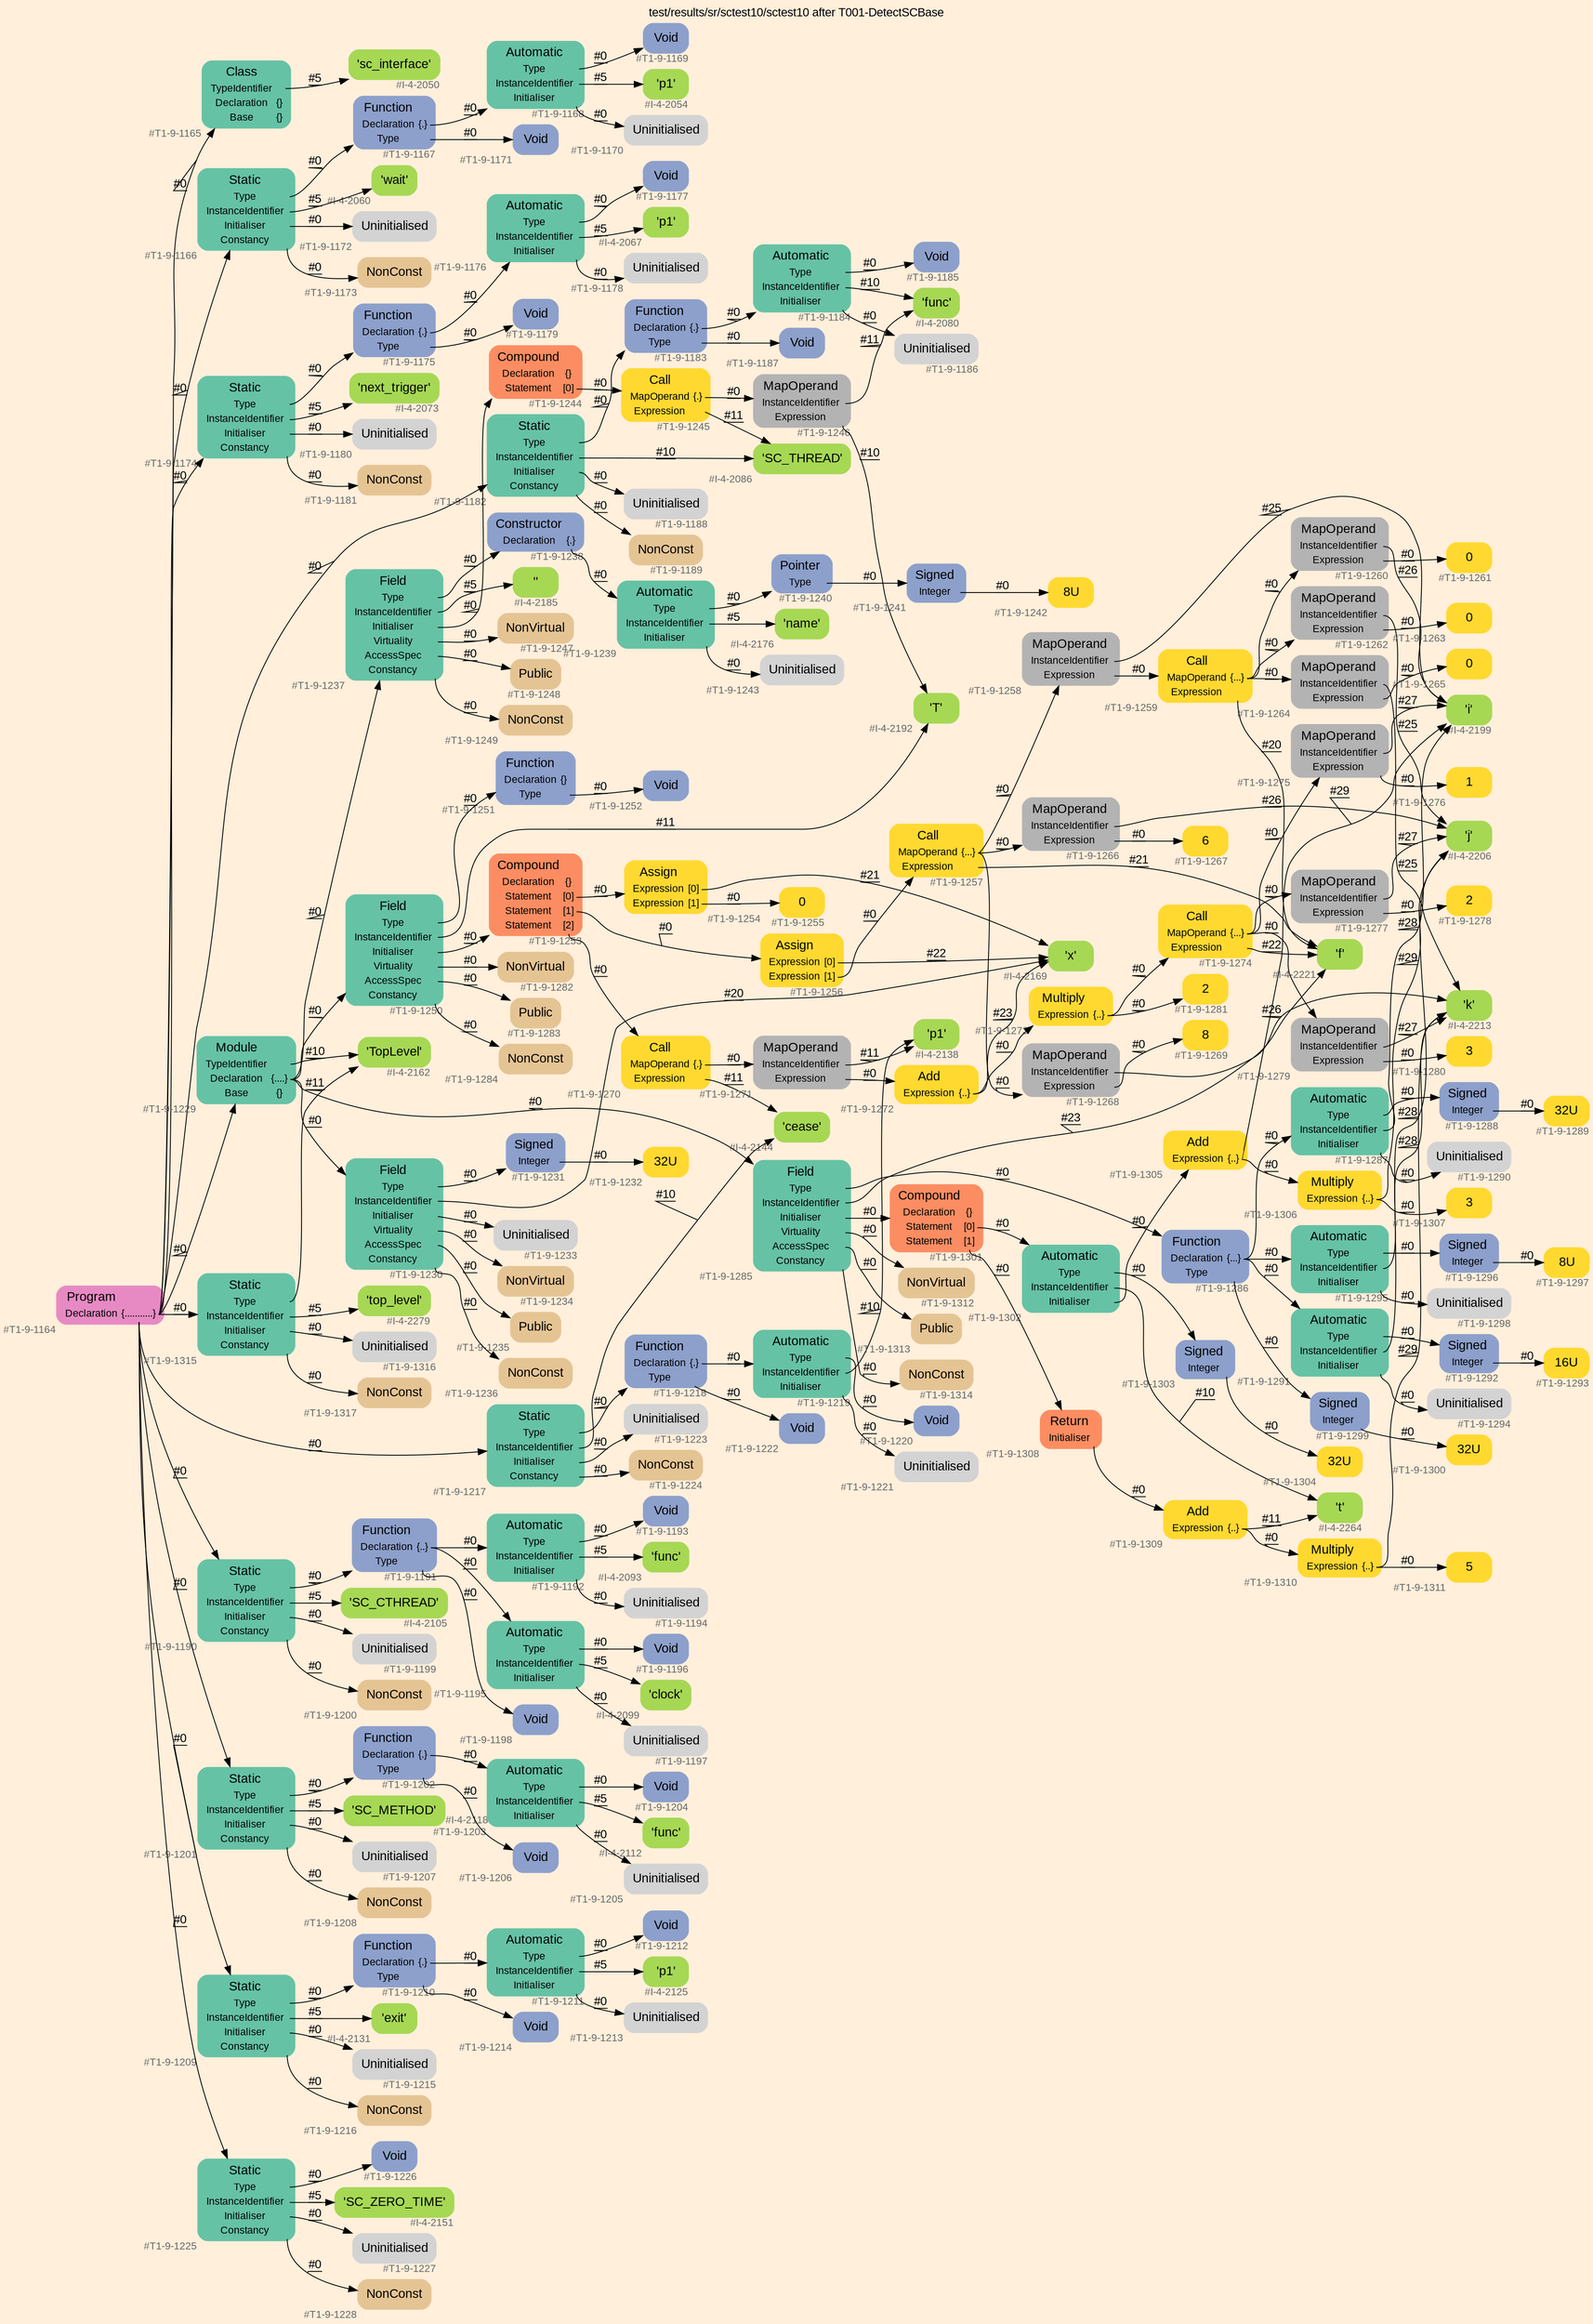 digraph "test/results/sr/sctest10/sctest10 after T001-DetectSCBase" {
label = "test/results/sr/sctest10/sctest10 after T001-DetectSCBase"
labelloc = t
graph [
    rankdir = "LR"
    ranksep = 0.3
    bgcolor = antiquewhite1
    color = black
    fontcolor = black
    fontname = "Arial"
];
node [
    fontname = "Arial"
];
edge [
    fontname = "Arial"
];

// -------------------- node figure --------------------
// -------- block #T1-9-1164 ----------
"#T1-9-1164" [
    fillcolor = "/set28/4"
    xlabel = "#T1-9-1164"
    fontsize = "12"
    fontcolor = grey40
    shape = "plaintext"
    label = <<TABLE BORDER="0" CELLBORDER="0" CELLSPACING="0">
     <TR><TD><FONT COLOR="black" POINT-SIZE="15">Program</FONT></TD></TR>
     <TR><TD><FONT COLOR="black" POINT-SIZE="12">Declaration</FONT></TD><TD PORT="port0"><FONT COLOR="black" POINT-SIZE="12">{...........}</FONT></TD></TR>
    </TABLE>>
    style = "rounded,filled"
];

// -------- block #T1-9-1165 ----------
"#T1-9-1165" [
    fillcolor = "/set28/1"
    xlabel = "#T1-9-1165"
    fontsize = "12"
    fontcolor = grey40
    shape = "plaintext"
    label = <<TABLE BORDER="0" CELLBORDER="0" CELLSPACING="0">
     <TR><TD><FONT COLOR="black" POINT-SIZE="15">Class</FONT></TD></TR>
     <TR><TD><FONT COLOR="black" POINT-SIZE="12">TypeIdentifier</FONT></TD><TD PORT="port0"></TD></TR>
     <TR><TD><FONT COLOR="black" POINT-SIZE="12">Declaration</FONT></TD><TD PORT="port1"><FONT COLOR="black" POINT-SIZE="12">{}</FONT></TD></TR>
     <TR><TD><FONT COLOR="black" POINT-SIZE="12">Base</FONT></TD><TD PORT="port2"><FONT COLOR="black" POINT-SIZE="12">{}</FONT></TD></TR>
    </TABLE>>
    style = "rounded,filled"
];

// -------- block #I-4-2050 ----------
"#I-4-2050" [
    fillcolor = "/set28/5"
    xlabel = "#I-4-2050"
    fontsize = "12"
    fontcolor = grey40
    shape = "plaintext"
    label = <<TABLE BORDER="0" CELLBORDER="0" CELLSPACING="0">
     <TR><TD><FONT COLOR="black" POINT-SIZE="15">'sc_interface'</FONT></TD></TR>
    </TABLE>>
    style = "rounded,filled"
];

// -------- block #T1-9-1166 ----------
"#T1-9-1166" [
    fillcolor = "/set28/1"
    xlabel = "#T1-9-1166"
    fontsize = "12"
    fontcolor = grey40
    shape = "plaintext"
    label = <<TABLE BORDER="0" CELLBORDER="0" CELLSPACING="0">
     <TR><TD><FONT COLOR="black" POINT-SIZE="15">Static</FONT></TD></TR>
     <TR><TD><FONT COLOR="black" POINT-SIZE="12">Type</FONT></TD><TD PORT="port0"></TD></TR>
     <TR><TD><FONT COLOR="black" POINT-SIZE="12">InstanceIdentifier</FONT></TD><TD PORT="port1"></TD></TR>
     <TR><TD><FONT COLOR="black" POINT-SIZE="12">Initialiser</FONT></TD><TD PORT="port2"></TD></TR>
     <TR><TD><FONT COLOR="black" POINT-SIZE="12">Constancy</FONT></TD><TD PORT="port3"></TD></TR>
    </TABLE>>
    style = "rounded,filled"
];

// -------- block #T1-9-1167 ----------
"#T1-9-1167" [
    fillcolor = "/set28/3"
    xlabel = "#T1-9-1167"
    fontsize = "12"
    fontcolor = grey40
    shape = "plaintext"
    label = <<TABLE BORDER="0" CELLBORDER="0" CELLSPACING="0">
     <TR><TD><FONT COLOR="black" POINT-SIZE="15">Function</FONT></TD></TR>
     <TR><TD><FONT COLOR="black" POINT-SIZE="12">Declaration</FONT></TD><TD PORT="port0"><FONT COLOR="black" POINT-SIZE="12">{.}</FONT></TD></TR>
     <TR><TD><FONT COLOR="black" POINT-SIZE="12">Type</FONT></TD><TD PORT="port1"></TD></TR>
    </TABLE>>
    style = "rounded,filled"
];

// -------- block #T1-9-1168 ----------
"#T1-9-1168" [
    fillcolor = "/set28/1"
    xlabel = "#T1-9-1168"
    fontsize = "12"
    fontcolor = grey40
    shape = "plaintext"
    label = <<TABLE BORDER="0" CELLBORDER="0" CELLSPACING="0">
     <TR><TD><FONT COLOR="black" POINT-SIZE="15">Automatic</FONT></TD></TR>
     <TR><TD><FONT COLOR="black" POINT-SIZE="12">Type</FONT></TD><TD PORT="port0"></TD></TR>
     <TR><TD><FONT COLOR="black" POINT-SIZE="12">InstanceIdentifier</FONT></TD><TD PORT="port1"></TD></TR>
     <TR><TD><FONT COLOR="black" POINT-SIZE="12">Initialiser</FONT></TD><TD PORT="port2"></TD></TR>
    </TABLE>>
    style = "rounded,filled"
];

// -------- block #T1-9-1169 ----------
"#T1-9-1169" [
    fillcolor = "/set28/3"
    xlabel = "#T1-9-1169"
    fontsize = "12"
    fontcolor = grey40
    shape = "plaintext"
    label = <<TABLE BORDER="0" CELLBORDER="0" CELLSPACING="0">
     <TR><TD><FONT COLOR="black" POINT-SIZE="15">Void</FONT></TD></TR>
    </TABLE>>
    style = "rounded,filled"
];

// -------- block #I-4-2054 ----------
"#I-4-2054" [
    fillcolor = "/set28/5"
    xlabel = "#I-4-2054"
    fontsize = "12"
    fontcolor = grey40
    shape = "plaintext"
    label = <<TABLE BORDER="0" CELLBORDER="0" CELLSPACING="0">
     <TR><TD><FONT COLOR="black" POINT-SIZE="15">'p1'</FONT></TD></TR>
    </TABLE>>
    style = "rounded,filled"
];

// -------- block #T1-9-1170 ----------
"#T1-9-1170" [
    xlabel = "#T1-9-1170"
    fontsize = "12"
    fontcolor = grey40
    shape = "plaintext"
    label = <<TABLE BORDER="0" CELLBORDER="0" CELLSPACING="0">
     <TR><TD><FONT COLOR="black" POINT-SIZE="15">Uninitialised</FONT></TD></TR>
    </TABLE>>
    style = "rounded,filled"
];

// -------- block #T1-9-1171 ----------
"#T1-9-1171" [
    fillcolor = "/set28/3"
    xlabel = "#T1-9-1171"
    fontsize = "12"
    fontcolor = grey40
    shape = "plaintext"
    label = <<TABLE BORDER="0" CELLBORDER="0" CELLSPACING="0">
     <TR><TD><FONT COLOR="black" POINT-SIZE="15">Void</FONT></TD></TR>
    </TABLE>>
    style = "rounded,filled"
];

// -------- block #I-4-2060 ----------
"#I-4-2060" [
    fillcolor = "/set28/5"
    xlabel = "#I-4-2060"
    fontsize = "12"
    fontcolor = grey40
    shape = "plaintext"
    label = <<TABLE BORDER="0" CELLBORDER="0" CELLSPACING="0">
     <TR><TD><FONT COLOR="black" POINT-SIZE="15">'wait'</FONT></TD></TR>
    </TABLE>>
    style = "rounded,filled"
];

// -------- block #T1-9-1172 ----------
"#T1-9-1172" [
    xlabel = "#T1-9-1172"
    fontsize = "12"
    fontcolor = grey40
    shape = "plaintext"
    label = <<TABLE BORDER="0" CELLBORDER="0" CELLSPACING="0">
     <TR><TD><FONT COLOR="black" POINT-SIZE="15">Uninitialised</FONT></TD></TR>
    </TABLE>>
    style = "rounded,filled"
];

// -------- block #T1-9-1173 ----------
"#T1-9-1173" [
    fillcolor = "/set28/7"
    xlabel = "#T1-9-1173"
    fontsize = "12"
    fontcolor = grey40
    shape = "plaintext"
    label = <<TABLE BORDER="0" CELLBORDER="0" CELLSPACING="0">
     <TR><TD><FONT COLOR="black" POINT-SIZE="15">NonConst</FONT></TD></TR>
    </TABLE>>
    style = "rounded,filled"
];

// -------- block #T1-9-1174 ----------
"#T1-9-1174" [
    fillcolor = "/set28/1"
    xlabel = "#T1-9-1174"
    fontsize = "12"
    fontcolor = grey40
    shape = "plaintext"
    label = <<TABLE BORDER="0" CELLBORDER="0" CELLSPACING="0">
     <TR><TD><FONT COLOR="black" POINT-SIZE="15">Static</FONT></TD></TR>
     <TR><TD><FONT COLOR="black" POINT-SIZE="12">Type</FONT></TD><TD PORT="port0"></TD></TR>
     <TR><TD><FONT COLOR="black" POINT-SIZE="12">InstanceIdentifier</FONT></TD><TD PORT="port1"></TD></TR>
     <TR><TD><FONT COLOR="black" POINT-SIZE="12">Initialiser</FONT></TD><TD PORT="port2"></TD></TR>
     <TR><TD><FONT COLOR="black" POINT-SIZE="12">Constancy</FONT></TD><TD PORT="port3"></TD></TR>
    </TABLE>>
    style = "rounded,filled"
];

// -------- block #T1-9-1175 ----------
"#T1-9-1175" [
    fillcolor = "/set28/3"
    xlabel = "#T1-9-1175"
    fontsize = "12"
    fontcolor = grey40
    shape = "plaintext"
    label = <<TABLE BORDER="0" CELLBORDER="0" CELLSPACING="0">
     <TR><TD><FONT COLOR="black" POINT-SIZE="15">Function</FONT></TD></TR>
     <TR><TD><FONT COLOR="black" POINT-SIZE="12">Declaration</FONT></TD><TD PORT="port0"><FONT COLOR="black" POINT-SIZE="12">{.}</FONT></TD></TR>
     <TR><TD><FONT COLOR="black" POINT-SIZE="12">Type</FONT></TD><TD PORT="port1"></TD></TR>
    </TABLE>>
    style = "rounded,filled"
];

// -------- block #T1-9-1176 ----------
"#T1-9-1176" [
    fillcolor = "/set28/1"
    xlabel = "#T1-9-1176"
    fontsize = "12"
    fontcolor = grey40
    shape = "plaintext"
    label = <<TABLE BORDER="0" CELLBORDER="0" CELLSPACING="0">
     <TR><TD><FONT COLOR="black" POINT-SIZE="15">Automatic</FONT></TD></TR>
     <TR><TD><FONT COLOR="black" POINT-SIZE="12">Type</FONT></TD><TD PORT="port0"></TD></TR>
     <TR><TD><FONT COLOR="black" POINT-SIZE="12">InstanceIdentifier</FONT></TD><TD PORT="port1"></TD></TR>
     <TR><TD><FONT COLOR="black" POINT-SIZE="12">Initialiser</FONT></TD><TD PORT="port2"></TD></TR>
    </TABLE>>
    style = "rounded,filled"
];

// -------- block #T1-9-1177 ----------
"#T1-9-1177" [
    fillcolor = "/set28/3"
    xlabel = "#T1-9-1177"
    fontsize = "12"
    fontcolor = grey40
    shape = "plaintext"
    label = <<TABLE BORDER="0" CELLBORDER="0" CELLSPACING="0">
     <TR><TD><FONT COLOR="black" POINT-SIZE="15">Void</FONT></TD></TR>
    </TABLE>>
    style = "rounded,filled"
];

// -------- block #I-4-2067 ----------
"#I-4-2067" [
    fillcolor = "/set28/5"
    xlabel = "#I-4-2067"
    fontsize = "12"
    fontcolor = grey40
    shape = "plaintext"
    label = <<TABLE BORDER="0" CELLBORDER="0" CELLSPACING="0">
     <TR><TD><FONT COLOR="black" POINT-SIZE="15">'p1'</FONT></TD></TR>
    </TABLE>>
    style = "rounded,filled"
];

// -------- block #T1-9-1178 ----------
"#T1-9-1178" [
    xlabel = "#T1-9-1178"
    fontsize = "12"
    fontcolor = grey40
    shape = "plaintext"
    label = <<TABLE BORDER="0" CELLBORDER="0" CELLSPACING="0">
     <TR><TD><FONT COLOR="black" POINT-SIZE="15">Uninitialised</FONT></TD></TR>
    </TABLE>>
    style = "rounded,filled"
];

// -------- block #T1-9-1179 ----------
"#T1-9-1179" [
    fillcolor = "/set28/3"
    xlabel = "#T1-9-1179"
    fontsize = "12"
    fontcolor = grey40
    shape = "plaintext"
    label = <<TABLE BORDER="0" CELLBORDER="0" CELLSPACING="0">
     <TR><TD><FONT COLOR="black" POINT-SIZE="15">Void</FONT></TD></TR>
    </TABLE>>
    style = "rounded,filled"
];

// -------- block #I-4-2073 ----------
"#I-4-2073" [
    fillcolor = "/set28/5"
    xlabel = "#I-4-2073"
    fontsize = "12"
    fontcolor = grey40
    shape = "plaintext"
    label = <<TABLE BORDER="0" CELLBORDER="0" CELLSPACING="0">
     <TR><TD><FONT COLOR="black" POINT-SIZE="15">'next_trigger'</FONT></TD></TR>
    </TABLE>>
    style = "rounded,filled"
];

// -------- block #T1-9-1180 ----------
"#T1-9-1180" [
    xlabel = "#T1-9-1180"
    fontsize = "12"
    fontcolor = grey40
    shape = "plaintext"
    label = <<TABLE BORDER="0" CELLBORDER="0" CELLSPACING="0">
     <TR><TD><FONT COLOR="black" POINT-SIZE="15">Uninitialised</FONT></TD></TR>
    </TABLE>>
    style = "rounded,filled"
];

// -------- block #T1-9-1181 ----------
"#T1-9-1181" [
    fillcolor = "/set28/7"
    xlabel = "#T1-9-1181"
    fontsize = "12"
    fontcolor = grey40
    shape = "plaintext"
    label = <<TABLE BORDER="0" CELLBORDER="0" CELLSPACING="0">
     <TR><TD><FONT COLOR="black" POINT-SIZE="15">NonConst</FONT></TD></TR>
    </TABLE>>
    style = "rounded,filled"
];

// -------- block #T1-9-1182 ----------
"#T1-9-1182" [
    fillcolor = "/set28/1"
    xlabel = "#T1-9-1182"
    fontsize = "12"
    fontcolor = grey40
    shape = "plaintext"
    label = <<TABLE BORDER="0" CELLBORDER="0" CELLSPACING="0">
     <TR><TD><FONT COLOR="black" POINT-SIZE="15">Static</FONT></TD></TR>
     <TR><TD><FONT COLOR="black" POINT-SIZE="12">Type</FONT></TD><TD PORT="port0"></TD></TR>
     <TR><TD><FONT COLOR="black" POINT-SIZE="12">InstanceIdentifier</FONT></TD><TD PORT="port1"></TD></TR>
     <TR><TD><FONT COLOR="black" POINT-SIZE="12">Initialiser</FONT></TD><TD PORT="port2"></TD></TR>
     <TR><TD><FONT COLOR="black" POINT-SIZE="12">Constancy</FONT></TD><TD PORT="port3"></TD></TR>
    </TABLE>>
    style = "rounded,filled"
];

// -------- block #T1-9-1183 ----------
"#T1-9-1183" [
    fillcolor = "/set28/3"
    xlabel = "#T1-9-1183"
    fontsize = "12"
    fontcolor = grey40
    shape = "plaintext"
    label = <<TABLE BORDER="0" CELLBORDER="0" CELLSPACING="0">
     <TR><TD><FONT COLOR="black" POINT-SIZE="15">Function</FONT></TD></TR>
     <TR><TD><FONT COLOR="black" POINT-SIZE="12">Declaration</FONT></TD><TD PORT="port0"><FONT COLOR="black" POINT-SIZE="12">{.}</FONT></TD></TR>
     <TR><TD><FONT COLOR="black" POINT-SIZE="12">Type</FONT></TD><TD PORT="port1"></TD></TR>
    </TABLE>>
    style = "rounded,filled"
];

// -------- block #T1-9-1184 ----------
"#T1-9-1184" [
    fillcolor = "/set28/1"
    xlabel = "#T1-9-1184"
    fontsize = "12"
    fontcolor = grey40
    shape = "plaintext"
    label = <<TABLE BORDER="0" CELLBORDER="0" CELLSPACING="0">
     <TR><TD><FONT COLOR="black" POINT-SIZE="15">Automatic</FONT></TD></TR>
     <TR><TD><FONT COLOR="black" POINT-SIZE="12">Type</FONT></TD><TD PORT="port0"></TD></TR>
     <TR><TD><FONT COLOR="black" POINT-SIZE="12">InstanceIdentifier</FONT></TD><TD PORT="port1"></TD></TR>
     <TR><TD><FONT COLOR="black" POINT-SIZE="12">Initialiser</FONT></TD><TD PORT="port2"></TD></TR>
    </TABLE>>
    style = "rounded,filled"
];

// -------- block #T1-9-1185 ----------
"#T1-9-1185" [
    fillcolor = "/set28/3"
    xlabel = "#T1-9-1185"
    fontsize = "12"
    fontcolor = grey40
    shape = "plaintext"
    label = <<TABLE BORDER="0" CELLBORDER="0" CELLSPACING="0">
     <TR><TD><FONT COLOR="black" POINT-SIZE="15">Void</FONT></TD></TR>
    </TABLE>>
    style = "rounded,filled"
];

// -------- block #I-4-2080 ----------
"#I-4-2080" [
    fillcolor = "/set28/5"
    xlabel = "#I-4-2080"
    fontsize = "12"
    fontcolor = grey40
    shape = "plaintext"
    label = <<TABLE BORDER="0" CELLBORDER="0" CELLSPACING="0">
     <TR><TD><FONT COLOR="black" POINT-SIZE="15">'func'</FONT></TD></TR>
    </TABLE>>
    style = "rounded,filled"
];

// -------- block #T1-9-1186 ----------
"#T1-9-1186" [
    xlabel = "#T1-9-1186"
    fontsize = "12"
    fontcolor = grey40
    shape = "plaintext"
    label = <<TABLE BORDER="0" CELLBORDER="0" CELLSPACING="0">
     <TR><TD><FONT COLOR="black" POINT-SIZE="15">Uninitialised</FONT></TD></TR>
    </TABLE>>
    style = "rounded,filled"
];

// -------- block #T1-9-1187 ----------
"#T1-9-1187" [
    fillcolor = "/set28/3"
    xlabel = "#T1-9-1187"
    fontsize = "12"
    fontcolor = grey40
    shape = "plaintext"
    label = <<TABLE BORDER="0" CELLBORDER="0" CELLSPACING="0">
     <TR><TD><FONT COLOR="black" POINT-SIZE="15">Void</FONT></TD></TR>
    </TABLE>>
    style = "rounded,filled"
];

// -------- block #I-4-2086 ----------
"#I-4-2086" [
    fillcolor = "/set28/5"
    xlabel = "#I-4-2086"
    fontsize = "12"
    fontcolor = grey40
    shape = "plaintext"
    label = <<TABLE BORDER="0" CELLBORDER="0" CELLSPACING="0">
     <TR><TD><FONT COLOR="black" POINT-SIZE="15">'SC_THREAD'</FONT></TD></TR>
    </TABLE>>
    style = "rounded,filled"
];

// -------- block #T1-9-1188 ----------
"#T1-9-1188" [
    xlabel = "#T1-9-1188"
    fontsize = "12"
    fontcolor = grey40
    shape = "plaintext"
    label = <<TABLE BORDER="0" CELLBORDER="0" CELLSPACING="0">
     <TR><TD><FONT COLOR="black" POINT-SIZE="15">Uninitialised</FONT></TD></TR>
    </TABLE>>
    style = "rounded,filled"
];

// -------- block #T1-9-1189 ----------
"#T1-9-1189" [
    fillcolor = "/set28/7"
    xlabel = "#T1-9-1189"
    fontsize = "12"
    fontcolor = grey40
    shape = "plaintext"
    label = <<TABLE BORDER="0" CELLBORDER="0" CELLSPACING="0">
     <TR><TD><FONT COLOR="black" POINT-SIZE="15">NonConst</FONT></TD></TR>
    </TABLE>>
    style = "rounded,filled"
];

// -------- block #T1-9-1190 ----------
"#T1-9-1190" [
    fillcolor = "/set28/1"
    xlabel = "#T1-9-1190"
    fontsize = "12"
    fontcolor = grey40
    shape = "plaintext"
    label = <<TABLE BORDER="0" CELLBORDER="0" CELLSPACING="0">
     <TR><TD><FONT COLOR="black" POINT-SIZE="15">Static</FONT></TD></TR>
     <TR><TD><FONT COLOR="black" POINT-SIZE="12">Type</FONT></TD><TD PORT="port0"></TD></TR>
     <TR><TD><FONT COLOR="black" POINT-SIZE="12">InstanceIdentifier</FONT></TD><TD PORT="port1"></TD></TR>
     <TR><TD><FONT COLOR="black" POINT-SIZE="12">Initialiser</FONT></TD><TD PORT="port2"></TD></TR>
     <TR><TD><FONT COLOR="black" POINT-SIZE="12">Constancy</FONT></TD><TD PORT="port3"></TD></TR>
    </TABLE>>
    style = "rounded,filled"
];

// -------- block #T1-9-1191 ----------
"#T1-9-1191" [
    fillcolor = "/set28/3"
    xlabel = "#T1-9-1191"
    fontsize = "12"
    fontcolor = grey40
    shape = "plaintext"
    label = <<TABLE BORDER="0" CELLBORDER="0" CELLSPACING="0">
     <TR><TD><FONT COLOR="black" POINT-SIZE="15">Function</FONT></TD></TR>
     <TR><TD><FONT COLOR="black" POINT-SIZE="12">Declaration</FONT></TD><TD PORT="port0"><FONT COLOR="black" POINT-SIZE="12">{..}</FONT></TD></TR>
     <TR><TD><FONT COLOR="black" POINT-SIZE="12">Type</FONT></TD><TD PORT="port1"></TD></TR>
    </TABLE>>
    style = "rounded,filled"
];

// -------- block #T1-9-1192 ----------
"#T1-9-1192" [
    fillcolor = "/set28/1"
    xlabel = "#T1-9-1192"
    fontsize = "12"
    fontcolor = grey40
    shape = "plaintext"
    label = <<TABLE BORDER="0" CELLBORDER="0" CELLSPACING="0">
     <TR><TD><FONT COLOR="black" POINT-SIZE="15">Automatic</FONT></TD></TR>
     <TR><TD><FONT COLOR="black" POINT-SIZE="12">Type</FONT></TD><TD PORT="port0"></TD></TR>
     <TR><TD><FONT COLOR="black" POINT-SIZE="12">InstanceIdentifier</FONT></TD><TD PORT="port1"></TD></TR>
     <TR><TD><FONT COLOR="black" POINT-SIZE="12">Initialiser</FONT></TD><TD PORT="port2"></TD></TR>
    </TABLE>>
    style = "rounded,filled"
];

// -------- block #T1-9-1193 ----------
"#T1-9-1193" [
    fillcolor = "/set28/3"
    xlabel = "#T1-9-1193"
    fontsize = "12"
    fontcolor = grey40
    shape = "plaintext"
    label = <<TABLE BORDER="0" CELLBORDER="0" CELLSPACING="0">
     <TR><TD><FONT COLOR="black" POINT-SIZE="15">Void</FONT></TD></TR>
    </TABLE>>
    style = "rounded,filled"
];

// -------- block #I-4-2093 ----------
"#I-4-2093" [
    fillcolor = "/set28/5"
    xlabel = "#I-4-2093"
    fontsize = "12"
    fontcolor = grey40
    shape = "plaintext"
    label = <<TABLE BORDER="0" CELLBORDER="0" CELLSPACING="0">
     <TR><TD><FONT COLOR="black" POINT-SIZE="15">'func'</FONT></TD></TR>
    </TABLE>>
    style = "rounded,filled"
];

// -------- block #T1-9-1194 ----------
"#T1-9-1194" [
    xlabel = "#T1-9-1194"
    fontsize = "12"
    fontcolor = grey40
    shape = "plaintext"
    label = <<TABLE BORDER="0" CELLBORDER="0" CELLSPACING="0">
     <TR><TD><FONT COLOR="black" POINT-SIZE="15">Uninitialised</FONT></TD></TR>
    </TABLE>>
    style = "rounded,filled"
];

// -------- block #T1-9-1195 ----------
"#T1-9-1195" [
    fillcolor = "/set28/1"
    xlabel = "#T1-9-1195"
    fontsize = "12"
    fontcolor = grey40
    shape = "plaintext"
    label = <<TABLE BORDER="0" CELLBORDER="0" CELLSPACING="0">
     <TR><TD><FONT COLOR="black" POINT-SIZE="15">Automatic</FONT></TD></TR>
     <TR><TD><FONT COLOR="black" POINT-SIZE="12">Type</FONT></TD><TD PORT="port0"></TD></TR>
     <TR><TD><FONT COLOR="black" POINT-SIZE="12">InstanceIdentifier</FONT></TD><TD PORT="port1"></TD></TR>
     <TR><TD><FONT COLOR="black" POINT-SIZE="12">Initialiser</FONT></TD><TD PORT="port2"></TD></TR>
    </TABLE>>
    style = "rounded,filled"
];

// -------- block #T1-9-1196 ----------
"#T1-9-1196" [
    fillcolor = "/set28/3"
    xlabel = "#T1-9-1196"
    fontsize = "12"
    fontcolor = grey40
    shape = "plaintext"
    label = <<TABLE BORDER="0" CELLBORDER="0" CELLSPACING="0">
     <TR><TD><FONT COLOR="black" POINT-SIZE="15">Void</FONT></TD></TR>
    </TABLE>>
    style = "rounded,filled"
];

// -------- block #I-4-2099 ----------
"#I-4-2099" [
    fillcolor = "/set28/5"
    xlabel = "#I-4-2099"
    fontsize = "12"
    fontcolor = grey40
    shape = "plaintext"
    label = <<TABLE BORDER="0" CELLBORDER="0" CELLSPACING="0">
     <TR><TD><FONT COLOR="black" POINT-SIZE="15">'clock'</FONT></TD></TR>
    </TABLE>>
    style = "rounded,filled"
];

// -------- block #T1-9-1197 ----------
"#T1-9-1197" [
    xlabel = "#T1-9-1197"
    fontsize = "12"
    fontcolor = grey40
    shape = "plaintext"
    label = <<TABLE BORDER="0" CELLBORDER="0" CELLSPACING="0">
     <TR><TD><FONT COLOR="black" POINT-SIZE="15">Uninitialised</FONT></TD></TR>
    </TABLE>>
    style = "rounded,filled"
];

// -------- block #T1-9-1198 ----------
"#T1-9-1198" [
    fillcolor = "/set28/3"
    xlabel = "#T1-9-1198"
    fontsize = "12"
    fontcolor = grey40
    shape = "plaintext"
    label = <<TABLE BORDER="0" CELLBORDER="0" CELLSPACING="0">
     <TR><TD><FONT COLOR="black" POINT-SIZE="15">Void</FONT></TD></TR>
    </TABLE>>
    style = "rounded,filled"
];

// -------- block #I-4-2105 ----------
"#I-4-2105" [
    fillcolor = "/set28/5"
    xlabel = "#I-4-2105"
    fontsize = "12"
    fontcolor = grey40
    shape = "plaintext"
    label = <<TABLE BORDER="0" CELLBORDER="0" CELLSPACING="0">
     <TR><TD><FONT COLOR="black" POINT-SIZE="15">'SC_CTHREAD'</FONT></TD></TR>
    </TABLE>>
    style = "rounded,filled"
];

// -------- block #T1-9-1199 ----------
"#T1-9-1199" [
    xlabel = "#T1-9-1199"
    fontsize = "12"
    fontcolor = grey40
    shape = "plaintext"
    label = <<TABLE BORDER="0" CELLBORDER="0" CELLSPACING="0">
     <TR><TD><FONT COLOR="black" POINT-SIZE="15">Uninitialised</FONT></TD></TR>
    </TABLE>>
    style = "rounded,filled"
];

// -------- block #T1-9-1200 ----------
"#T1-9-1200" [
    fillcolor = "/set28/7"
    xlabel = "#T1-9-1200"
    fontsize = "12"
    fontcolor = grey40
    shape = "plaintext"
    label = <<TABLE BORDER="0" CELLBORDER="0" CELLSPACING="0">
     <TR><TD><FONT COLOR="black" POINT-SIZE="15">NonConst</FONT></TD></TR>
    </TABLE>>
    style = "rounded,filled"
];

// -------- block #T1-9-1201 ----------
"#T1-9-1201" [
    fillcolor = "/set28/1"
    xlabel = "#T1-9-1201"
    fontsize = "12"
    fontcolor = grey40
    shape = "plaintext"
    label = <<TABLE BORDER="0" CELLBORDER="0" CELLSPACING="0">
     <TR><TD><FONT COLOR="black" POINT-SIZE="15">Static</FONT></TD></TR>
     <TR><TD><FONT COLOR="black" POINT-SIZE="12">Type</FONT></TD><TD PORT="port0"></TD></TR>
     <TR><TD><FONT COLOR="black" POINT-SIZE="12">InstanceIdentifier</FONT></TD><TD PORT="port1"></TD></TR>
     <TR><TD><FONT COLOR="black" POINT-SIZE="12">Initialiser</FONT></TD><TD PORT="port2"></TD></TR>
     <TR><TD><FONT COLOR="black" POINT-SIZE="12">Constancy</FONT></TD><TD PORT="port3"></TD></TR>
    </TABLE>>
    style = "rounded,filled"
];

// -------- block #T1-9-1202 ----------
"#T1-9-1202" [
    fillcolor = "/set28/3"
    xlabel = "#T1-9-1202"
    fontsize = "12"
    fontcolor = grey40
    shape = "plaintext"
    label = <<TABLE BORDER="0" CELLBORDER="0" CELLSPACING="0">
     <TR><TD><FONT COLOR="black" POINT-SIZE="15">Function</FONT></TD></TR>
     <TR><TD><FONT COLOR="black" POINT-SIZE="12">Declaration</FONT></TD><TD PORT="port0"><FONT COLOR="black" POINT-SIZE="12">{.}</FONT></TD></TR>
     <TR><TD><FONT COLOR="black" POINT-SIZE="12">Type</FONT></TD><TD PORT="port1"></TD></TR>
    </TABLE>>
    style = "rounded,filled"
];

// -------- block #T1-9-1203 ----------
"#T1-9-1203" [
    fillcolor = "/set28/1"
    xlabel = "#T1-9-1203"
    fontsize = "12"
    fontcolor = grey40
    shape = "plaintext"
    label = <<TABLE BORDER="0" CELLBORDER="0" CELLSPACING="0">
     <TR><TD><FONT COLOR="black" POINT-SIZE="15">Automatic</FONT></TD></TR>
     <TR><TD><FONT COLOR="black" POINT-SIZE="12">Type</FONT></TD><TD PORT="port0"></TD></TR>
     <TR><TD><FONT COLOR="black" POINT-SIZE="12">InstanceIdentifier</FONT></TD><TD PORT="port1"></TD></TR>
     <TR><TD><FONT COLOR="black" POINT-SIZE="12">Initialiser</FONT></TD><TD PORT="port2"></TD></TR>
    </TABLE>>
    style = "rounded,filled"
];

// -------- block #T1-9-1204 ----------
"#T1-9-1204" [
    fillcolor = "/set28/3"
    xlabel = "#T1-9-1204"
    fontsize = "12"
    fontcolor = grey40
    shape = "plaintext"
    label = <<TABLE BORDER="0" CELLBORDER="0" CELLSPACING="0">
     <TR><TD><FONT COLOR="black" POINT-SIZE="15">Void</FONT></TD></TR>
    </TABLE>>
    style = "rounded,filled"
];

// -------- block #I-4-2112 ----------
"#I-4-2112" [
    fillcolor = "/set28/5"
    xlabel = "#I-4-2112"
    fontsize = "12"
    fontcolor = grey40
    shape = "plaintext"
    label = <<TABLE BORDER="0" CELLBORDER="0" CELLSPACING="0">
     <TR><TD><FONT COLOR="black" POINT-SIZE="15">'func'</FONT></TD></TR>
    </TABLE>>
    style = "rounded,filled"
];

// -------- block #T1-9-1205 ----------
"#T1-9-1205" [
    xlabel = "#T1-9-1205"
    fontsize = "12"
    fontcolor = grey40
    shape = "plaintext"
    label = <<TABLE BORDER="0" CELLBORDER="0" CELLSPACING="0">
     <TR><TD><FONT COLOR="black" POINT-SIZE="15">Uninitialised</FONT></TD></TR>
    </TABLE>>
    style = "rounded,filled"
];

// -------- block #T1-9-1206 ----------
"#T1-9-1206" [
    fillcolor = "/set28/3"
    xlabel = "#T1-9-1206"
    fontsize = "12"
    fontcolor = grey40
    shape = "plaintext"
    label = <<TABLE BORDER="0" CELLBORDER="0" CELLSPACING="0">
     <TR><TD><FONT COLOR="black" POINT-SIZE="15">Void</FONT></TD></TR>
    </TABLE>>
    style = "rounded,filled"
];

// -------- block #I-4-2118 ----------
"#I-4-2118" [
    fillcolor = "/set28/5"
    xlabel = "#I-4-2118"
    fontsize = "12"
    fontcolor = grey40
    shape = "plaintext"
    label = <<TABLE BORDER="0" CELLBORDER="0" CELLSPACING="0">
     <TR><TD><FONT COLOR="black" POINT-SIZE="15">'SC_METHOD'</FONT></TD></TR>
    </TABLE>>
    style = "rounded,filled"
];

// -------- block #T1-9-1207 ----------
"#T1-9-1207" [
    xlabel = "#T1-9-1207"
    fontsize = "12"
    fontcolor = grey40
    shape = "plaintext"
    label = <<TABLE BORDER="0" CELLBORDER="0" CELLSPACING="0">
     <TR><TD><FONT COLOR="black" POINT-SIZE="15">Uninitialised</FONT></TD></TR>
    </TABLE>>
    style = "rounded,filled"
];

// -------- block #T1-9-1208 ----------
"#T1-9-1208" [
    fillcolor = "/set28/7"
    xlabel = "#T1-9-1208"
    fontsize = "12"
    fontcolor = grey40
    shape = "plaintext"
    label = <<TABLE BORDER="0" CELLBORDER="0" CELLSPACING="0">
     <TR><TD><FONT COLOR="black" POINT-SIZE="15">NonConst</FONT></TD></TR>
    </TABLE>>
    style = "rounded,filled"
];

// -------- block #T1-9-1209 ----------
"#T1-9-1209" [
    fillcolor = "/set28/1"
    xlabel = "#T1-9-1209"
    fontsize = "12"
    fontcolor = grey40
    shape = "plaintext"
    label = <<TABLE BORDER="0" CELLBORDER="0" CELLSPACING="0">
     <TR><TD><FONT COLOR="black" POINT-SIZE="15">Static</FONT></TD></TR>
     <TR><TD><FONT COLOR="black" POINT-SIZE="12">Type</FONT></TD><TD PORT="port0"></TD></TR>
     <TR><TD><FONT COLOR="black" POINT-SIZE="12">InstanceIdentifier</FONT></TD><TD PORT="port1"></TD></TR>
     <TR><TD><FONT COLOR="black" POINT-SIZE="12">Initialiser</FONT></TD><TD PORT="port2"></TD></TR>
     <TR><TD><FONT COLOR="black" POINT-SIZE="12">Constancy</FONT></TD><TD PORT="port3"></TD></TR>
    </TABLE>>
    style = "rounded,filled"
];

// -------- block #T1-9-1210 ----------
"#T1-9-1210" [
    fillcolor = "/set28/3"
    xlabel = "#T1-9-1210"
    fontsize = "12"
    fontcolor = grey40
    shape = "plaintext"
    label = <<TABLE BORDER="0" CELLBORDER="0" CELLSPACING="0">
     <TR><TD><FONT COLOR="black" POINT-SIZE="15">Function</FONT></TD></TR>
     <TR><TD><FONT COLOR="black" POINT-SIZE="12">Declaration</FONT></TD><TD PORT="port0"><FONT COLOR="black" POINT-SIZE="12">{.}</FONT></TD></TR>
     <TR><TD><FONT COLOR="black" POINT-SIZE="12">Type</FONT></TD><TD PORT="port1"></TD></TR>
    </TABLE>>
    style = "rounded,filled"
];

// -------- block #T1-9-1211 ----------
"#T1-9-1211" [
    fillcolor = "/set28/1"
    xlabel = "#T1-9-1211"
    fontsize = "12"
    fontcolor = grey40
    shape = "plaintext"
    label = <<TABLE BORDER="0" CELLBORDER="0" CELLSPACING="0">
     <TR><TD><FONT COLOR="black" POINT-SIZE="15">Automatic</FONT></TD></TR>
     <TR><TD><FONT COLOR="black" POINT-SIZE="12">Type</FONT></TD><TD PORT="port0"></TD></TR>
     <TR><TD><FONT COLOR="black" POINT-SIZE="12">InstanceIdentifier</FONT></TD><TD PORT="port1"></TD></TR>
     <TR><TD><FONT COLOR="black" POINT-SIZE="12">Initialiser</FONT></TD><TD PORT="port2"></TD></TR>
    </TABLE>>
    style = "rounded,filled"
];

// -------- block #T1-9-1212 ----------
"#T1-9-1212" [
    fillcolor = "/set28/3"
    xlabel = "#T1-9-1212"
    fontsize = "12"
    fontcolor = grey40
    shape = "plaintext"
    label = <<TABLE BORDER="0" CELLBORDER="0" CELLSPACING="0">
     <TR><TD><FONT COLOR="black" POINT-SIZE="15">Void</FONT></TD></TR>
    </TABLE>>
    style = "rounded,filled"
];

// -------- block #I-4-2125 ----------
"#I-4-2125" [
    fillcolor = "/set28/5"
    xlabel = "#I-4-2125"
    fontsize = "12"
    fontcolor = grey40
    shape = "plaintext"
    label = <<TABLE BORDER="0" CELLBORDER="0" CELLSPACING="0">
     <TR><TD><FONT COLOR="black" POINT-SIZE="15">'p1'</FONT></TD></TR>
    </TABLE>>
    style = "rounded,filled"
];

// -------- block #T1-9-1213 ----------
"#T1-9-1213" [
    xlabel = "#T1-9-1213"
    fontsize = "12"
    fontcolor = grey40
    shape = "plaintext"
    label = <<TABLE BORDER="0" CELLBORDER="0" CELLSPACING="0">
     <TR><TD><FONT COLOR="black" POINT-SIZE="15">Uninitialised</FONT></TD></TR>
    </TABLE>>
    style = "rounded,filled"
];

// -------- block #T1-9-1214 ----------
"#T1-9-1214" [
    fillcolor = "/set28/3"
    xlabel = "#T1-9-1214"
    fontsize = "12"
    fontcolor = grey40
    shape = "plaintext"
    label = <<TABLE BORDER="0" CELLBORDER="0" CELLSPACING="0">
     <TR><TD><FONT COLOR="black" POINT-SIZE="15">Void</FONT></TD></TR>
    </TABLE>>
    style = "rounded,filled"
];

// -------- block #I-4-2131 ----------
"#I-4-2131" [
    fillcolor = "/set28/5"
    xlabel = "#I-4-2131"
    fontsize = "12"
    fontcolor = grey40
    shape = "plaintext"
    label = <<TABLE BORDER="0" CELLBORDER="0" CELLSPACING="0">
     <TR><TD><FONT COLOR="black" POINT-SIZE="15">'exit'</FONT></TD></TR>
    </TABLE>>
    style = "rounded,filled"
];

// -------- block #T1-9-1215 ----------
"#T1-9-1215" [
    xlabel = "#T1-9-1215"
    fontsize = "12"
    fontcolor = grey40
    shape = "plaintext"
    label = <<TABLE BORDER="0" CELLBORDER="0" CELLSPACING="0">
     <TR><TD><FONT COLOR="black" POINT-SIZE="15">Uninitialised</FONT></TD></TR>
    </TABLE>>
    style = "rounded,filled"
];

// -------- block #T1-9-1216 ----------
"#T1-9-1216" [
    fillcolor = "/set28/7"
    xlabel = "#T1-9-1216"
    fontsize = "12"
    fontcolor = grey40
    shape = "plaintext"
    label = <<TABLE BORDER="0" CELLBORDER="0" CELLSPACING="0">
     <TR><TD><FONT COLOR="black" POINT-SIZE="15">NonConst</FONT></TD></TR>
    </TABLE>>
    style = "rounded,filled"
];

// -------- block #T1-9-1217 ----------
"#T1-9-1217" [
    fillcolor = "/set28/1"
    xlabel = "#T1-9-1217"
    fontsize = "12"
    fontcolor = grey40
    shape = "plaintext"
    label = <<TABLE BORDER="0" CELLBORDER="0" CELLSPACING="0">
     <TR><TD><FONT COLOR="black" POINT-SIZE="15">Static</FONT></TD></TR>
     <TR><TD><FONT COLOR="black" POINT-SIZE="12">Type</FONT></TD><TD PORT="port0"></TD></TR>
     <TR><TD><FONT COLOR="black" POINT-SIZE="12">InstanceIdentifier</FONT></TD><TD PORT="port1"></TD></TR>
     <TR><TD><FONT COLOR="black" POINT-SIZE="12">Initialiser</FONT></TD><TD PORT="port2"></TD></TR>
     <TR><TD><FONT COLOR="black" POINT-SIZE="12">Constancy</FONT></TD><TD PORT="port3"></TD></TR>
    </TABLE>>
    style = "rounded,filled"
];

// -------- block #T1-9-1218 ----------
"#T1-9-1218" [
    fillcolor = "/set28/3"
    xlabel = "#T1-9-1218"
    fontsize = "12"
    fontcolor = grey40
    shape = "plaintext"
    label = <<TABLE BORDER="0" CELLBORDER="0" CELLSPACING="0">
     <TR><TD><FONT COLOR="black" POINT-SIZE="15">Function</FONT></TD></TR>
     <TR><TD><FONT COLOR="black" POINT-SIZE="12">Declaration</FONT></TD><TD PORT="port0"><FONT COLOR="black" POINT-SIZE="12">{.}</FONT></TD></TR>
     <TR><TD><FONT COLOR="black" POINT-SIZE="12">Type</FONT></TD><TD PORT="port1"></TD></TR>
    </TABLE>>
    style = "rounded,filled"
];

// -------- block #T1-9-1219 ----------
"#T1-9-1219" [
    fillcolor = "/set28/1"
    xlabel = "#T1-9-1219"
    fontsize = "12"
    fontcolor = grey40
    shape = "plaintext"
    label = <<TABLE BORDER="0" CELLBORDER="0" CELLSPACING="0">
     <TR><TD><FONT COLOR="black" POINT-SIZE="15">Automatic</FONT></TD></TR>
     <TR><TD><FONT COLOR="black" POINT-SIZE="12">Type</FONT></TD><TD PORT="port0"></TD></TR>
     <TR><TD><FONT COLOR="black" POINT-SIZE="12">InstanceIdentifier</FONT></TD><TD PORT="port1"></TD></TR>
     <TR><TD><FONT COLOR="black" POINT-SIZE="12">Initialiser</FONT></TD><TD PORT="port2"></TD></TR>
    </TABLE>>
    style = "rounded,filled"
];

// -------- block #T1-9-1220 ----------
"#T1-9-1220" [
    fillcolor = "/set28/3"
    xlabel = "#T1-9-1220"
    fontsize = "12"
    fontcolor = grey40
    shape = "plaintext"
    label = <<TABLE BORDER="0" CELLBORDER="0" CELLSPACING="0">
     <TR><TD><FONT COLOR="black" POINT-SIZE="15">Void</FONT></TD></TR>
    </TABLE>>
    style = "rounded,filled"
];

// -------- block #I-4-2138 ----------
"#I-4-2138" [
    fillcolor = "/set28/5"
    xlabel = "#I-4-2138"
    fontsize = "12"
    fontcolor = grey40
    shape = "plaintext"
    label = <<TABLE BORDER="0" CELLBORDER="0" CELLSPACING="0">
     <TR><TD><FONT COLOR="black" POINT-SIZE="15">'p1'</FONT></TD></TR>
    </TABLE>>
    style = "rounded,filled"
];

// -------- block #T1-9-1221 ----------
"#T1-9-1221" [
    xlabel = "#T1-9-1221"
    fontsize = "12"
    fontcolor = grey40
    shape = "plaintext"
    label = <<TABLE BORDER="0" CELLBORDER="0" CELLSPACING="0">
     <TR><TD><FONT COLOR="black" POINT-SIZE="15">Uninitialised</FONT></TD></TR>
    </TABLE>>
    style = "rounded,filled"
];

// -------- block #T1-9-1222 ----------
"#T1-9-1222" [
    fillcolor = "/set28/3"
    xlabel = "#T1-9-1222"
    fontsize = "12"
    fontcolor = grey40
    shape = "plaintext"
    label = <<TABLE BORDER="0" CELLBORDER="0" CELLSPACING="0">
     <TR><TD><FONT COLOR="black" POINT-SIZE="15">Void</FONT></TD></TR>
    </TABLE>>
    style = "rounded,filled"
];

// -------- block #I-4-2144 ----------
"#I-4-2144" [
    fillcolor = "/set28/5"
    xlabel = "#I-4-2144"
    fontsize = "12"
    fontcolor = grey40
    shape = "plaintext"
    label = <<TABLE BORDER="0" CELLBORDER="0" CELLSPACING="0">
     <TR><TD><FONT COLOR="black" POINT-SIZE="15">'cease'</FONT></TD></TR>
    </TABLE>>
    style = "rounded,filled"
];

// -------- block #T1-9-1223 ----------
"#T1-9-1223" [
    xlabel = "#T1-9-1223"
    fontsize = "12"
    fontcolor = grey40
    shape = "plaintext"
    label = <<TABLE BORDER="0" CELLBORDER="0" CELLSPACING="0">
     <TR><TD><FONT COLOR="black" POINT-SIZE="15">Uninitialised</FONT></TD></TR>
    </TABLE>>
    style = "rounded,filled"
];

// -------- block #T1-9-1224 ----------
"#T1-9-1224" [
    fillcolor = "/set28/7"
    xlabel = "#T1-9-1224"
    fontsize = "12"
    fontcolor = grey40
    shape = "plaintext"
    label = <<TABLE BORDER="0" CELLBORDER="0" CELLSPACING="0">
     <TR><TD><FONT COLOR="black" POINT-SIZE="15">NonConst</FONT></TD></TR>
    </TABLE>>
    style = "rounded,filled"
];

// -------- block #T1-9-1225 ----------
"#T1-9-1225" [
    fillcolor = "/set28/1"
    xlabel = "#T1-9-1225"
    fontsize = "12"
    fontcolor = grey40
    shape = "plaintext"
    label = <<TABLE BORDER="0" CELLBORDER="0" CELLSPACING="0">
     <TR><TD><FONT COLOR="black" POINT-SIZE="15">Static</FONT></TD></TR>
     <TR><TD><FONT COLOR="black" POINT-SIZE="12">Type</FONT></TD><TD PORT="port0"></TD></TR>
     <TR><TD><FONT COLOR="black" POINT-SIZE="12">InstanceIdentifier</FONT></TD><TD PORT="port1"></TD></TR>
     <TR><TD><FONT COLOR="black" POINT-SIZE="12">Initialiser</FONT></TD><TD PORT="port2"></TD></TR>
     <TR><TD><FONT COLOR="black" POINT-SIZE="12">Constancy</FONT></TD><TD PORT="port3"></TD></TR>
    </TABLE>>
    style = "rounded,filled"
];

// -------- block #T1-9-1226 ----------
"#T1-9-1226" [
    fillcolor = "/set28/3"
    xlabel = "#T1-9-1226"
    fontsize = "12"
    fontcolor = grey40
    shape = "plaintext"
    label = <<TABLE BORDER="0" CELLBORDER="0" CELLSPACING="0">
     <TR><TD><FONT COLOR="black" POINT-SIZE="15">Void</FONT></TD></TR>
    </TABLE>>
    style = "rounded,filled"
];

// -------- block #I-4-2151 ----------
"#I-4-2151" [
    fillcolor = "/set28/5"
    xlabel = "#I-4-2151"
    fontsize = "12"
    fontcolor = grey40
    shape = "plaintext"
    label = <<TABLE BORDER="0" CELLBORDER="0" CELLSPACING="0">
     <TR><TD><FONT COLOR="black" POINT-SIZE="15">'SC_ZERO_TIME'</FONT></TD></TR>
    </TABLE>>
    style = "rounded,filled"
];

// -------- block #T1-9-1227 ----------
"#T1-9-1227" [
    xlabel = "#T1-9-1227"
    fontsize = "12"
    fontcolor = grey40
    shape = "plaintext"
    label = <<TABLE BORDER="0" CELLBORDER="0" CELLSPACING="0">
     <TR><TD><FONT COLOR="black" POINT-SIZE="15">Uninitialised</FONT></TD></TR>
    </TABLE>>
    style = "rounded,filled"
];

// -------- block #T1-9-1228 ----------
"#T1-9-1228" [
    fillcolor = "/set28/7"
    xlabel = "#T1-9-1228"
    fontsize = "12"
    fontcolor = grey40
    shape = "plaintext"
    label = <<TABLE BORDER="0" CELLBORDER="0" CELLSPACING="0">
     <TR><TD><FONT COLOR="black" POINT-SIZE="15">NonConst</FONT></TD></TR>
    </TABLE>>
    style = "rounded,filled"
];

// -------- block #T1-9-1229 ----------
"#T1-9-1229" [
    fillcolor = "/set28/1"
    xlabel = "#T1-9-1229"
    fontsize = "12"
    fontcolor = grey40
    shape = "plaintext"
    label = <<TABLE BORDER="0" CELLBORDER="0" CELLSPACING="0">
     <TR><TD><FONT COLOR="black" POINT-SIZE="15">Module</FONT></TD></TR>
     <TR><TD><FONT COLOR="black" POINT-SIZE="12">TypeIdentifier</FONT></TD><TD PORT="port0"></TD></TR>
     <TR><TD><FONT COLOR="black" POINT-SIZE="12">Declaration</FONT></TD><TD PORT="port1"><FONT COLOR="black" POINT-SIZE="12">{....}</FONT></TD></TR>
     <TR><TD><FONT COLOR="black" POINT-SIZE="12">Base</FONT></TD><TD PORT="port2"><FONT COLOR="black" POINT-SIZE="12">{}</FONT></TD></TR>
    </TABLE>>
    style = "rounded,filled"
];

// -------- block #I-4-2162 ----------
"#I-4-2162" [
    fillcolor = "/set28/5"
    xlabel = "#I-4-2162"
    fontsize = "12"
    fontcolor = grey40
    shape = "plaintext"
    label = <<TABLE BORDER="0" CELLBORDER="0" CELLSPACING="0">
     <TR><TD><FONT COLOR="black" POINT-SIZE="15">'TopLevel'</FONT></TD></TR>
    </TABLE>>
    style = "rounded,filled"
];

// -------- block #T1-9-1230 ----------
"#T1-9-1230" [
    fillcolor = "/set28/1"
    xlabel = "#T1-9-1230"
    fontsize = "12"
    fontcolor = grey40
    shape = "plaintext"
    label = <<TABLE BORDER="0" CELLBORDER="0" CELLSPACING="0">
     <TR><TD><FONT COLOR="black" POINT-SIZE="15">Field</FONT></TD></TR>
     <TR><TD><FONT COLOR="black" POINT-SIZE="12">Type</FONT></TD><TD PORT="port0"></TD></TR>
     <TR><TD><FONT COLOR="black" POINT-SIZE="12">InstanceIdentifier</FONT></TD><TD PORT="port1"></TD></TR>
     <TR><TD><FONT COLOR="black" POINT-SIZE="12">Initialiser</FONT></TD><TD PORT="port2"></TD></TR>
     <TR><TD><FONT COLOR="black" POINT-SIZE="12">Virtuality</FONT></TD><TD PORT="port3"></TD></TR>
     <TR><TD><FONT COLOR="black" POINT-SIZE="12">AccessSpec</FONT></TD><TD PORT="port4"></TD></TR>
     <TR><TD><FONT COLOR="black" POINT-SIZE="12">Constancy</FONT></TD><TD PORT="port5"></TD></TR>
    </TABLE>>
    style = "rounded,filled"
];

// -------- block #T1-9-1231 ----------
"#T1-9-1231" [
    fillcolor = "/set28/3"
    xlabel = "#T1-9-1231"
    fontsize = "12"
    fontcolor = grey40
    shape = "plaintext"
    label = <<TABLE BORDER="0" CELLBORDER="0" CELLSPACING="0">
     <TR><TD><FONT COLOR="black" POINT-SIZE="15">Signed</FONT></TD></TR>
     <TR><TD><FONT COLOR="black" POINT-SIZE="12">Integer</FONT></TD><TD PORT="port0"></TD></TR>
    </TABLE>>
    style = "rounded,filled"
];

// -------- block #T1-9-1232 ----------
"#T1-9-1232" [
    fillcolor = "/set28/6"
    xlabel = "#T1-9-1232"
    fontsize = "12"
    fontcolor = grey40
    shape = "plaintext"
    label = <<TABLE BORDER="0" CELLBORDER="0" CELLSPACING="0">
     <TR><TD><FONT COLOR="black" POINT-SIZE="15">32U</FONT></TD></TR>
    </TABLE>>
    style = "rounded,filled"
];

// -------- block #I-4-2169 ----------
"#I-4-2169" [
    fillcolor = "/set28/5"
    xlabel = "#I-4-2169"
    fontsize = "12"
    fontcolor = grey40
    shape = "plaintext"
    label = <<TABLE BORDER="0" CELLBORDER="0" CELLSPACING="0">
     <TR><TD><FONT COLOR="black" POINT-SIZE="15">'x'</FONT></TD></TR>
    </TABLE>>
    style = "rounded,filled"
];

// -------- block #T1-9-1233 ----------
"#T1-9-1233" [
    xlabel = "#T1-9-1233"
    fontsize = "12"
    fontcolor = grey40
    shape = "plaintext"
    label = <<TABLE BORDER="0" CELLBORDER="0" CELLSPACING="0">
     <TR><TD><FONT COLOR="black" POINT-SIZE="15">Uninitialised</FONT></TD></TR>
    </TABLE>>
    style = "rounded,filled"
];

// -------- block #T1-9-1234 ----------
"#T1-9-1234" [
    fillcolor = "/set28/7"
    xlabel = "#T1-9-1234"
    fontsize = "12"
    fontcolor = grey40
    shape = "plaintext"
    label = <<TABLE BORDER="0" CELLBORDER="0" CELLSPACING="0">
     <TR><TD><FONT COLOR="black" POINT-SIZE="15">NonVirtual</FONT></TD></TR>
    </TABLE>>
    style = "rounded,filled"
];

// -------- block #T1-9-1235 ----------
"#T1-9-1235" [
    fillcolor = "/set28/7"
    xlabel = "#T1-9-1235"
    fontsize = "12"
    fontcolor = grey40
    shape = "plaintext"
    label = <<TABLE BORDER="0" CELLBORDER="0" CELLSPACING="0">
     <TR><TD><FONT COLOR="black" POINT-SIZE="15">Public</FONT></TD></TR>
    </TABLE>>
    style = "rounded,filled"
];

// -------- block #T1-9-1236 ----------
"#T1-9-1236" [
    fillcolor = "/set28/7"
    xlabel = "#T1-9-1236"
    fontsize = "12"
    fontcolor = grey40
    shape = "plaintext"
    label = <<TABLE BORDER="0" CELLBORDER="0" CELLSPACING="0">
     <TR><TD><FONT COLOR="black" POINT-SIZE="15">NonConst</FONT></TD></TR>
    </TABLE>>
    style = "rounded,filled"
];

// -------- block #T1-9-1237 ----------
"#T1-9-1237" [
    fillcolor = "/set28/1"
    xlabel = "#T1-9-1237"
    fontsize = "12"
    fontcolor = grey40
    shape = "plaintext"
    label = <<TABLE BORDER="0" CELLBORDER="0" CELLSPACING="0">
     <TR><TD><FONT COLOR="black" POINT-SIZE="15">Field</FONT></TD></TR>
     <TR><TD><FONT COLOR="black" POINT-SIZE="12">Type</FONT></TD><TD PORT="port0"></TD></TR>
     <TR><TD><FONT COLOR="black" POINT-SIZE="12">InstanceIdentifier</FONT></TD><TD PORT="port1"></TD></TR>
     <TR><TD><FONT COLOR="black" POINT-SIZE="12">Initialiser</FONT></TD><TD PORT="port2"></TD></TR>
     <TR><TD><FONT COLOR="black" POINT-SIZE="12">Virtuality</FONT></TD><TD PORT="port3"></TD></TR>
     <TR><TD><FONT COLOR="black" POINT-SIZE="12">AccessSpec</FONT></TD><TD PORT="port4"></TD></TR>
     <TR><TD><FONT COLOR="black" POINT-SIZE="12">Constancy</FONT></TD><TD PORT="port5"></TD></TR>
    </TABLE>>
    style = "rounded,filled"
];

// -------- block #T1-9-1238 ----------
"#T1-9-1238" [
    fillcolor = "/set28/3"
    xlabel = "#T1-9-1238"
    fontsize = "12"
    fontcolor = grey40
    shape = "plaintext"
    label = <<TABLE BORDER="0" CELLBORDER="0" CELLSPACING="0">
     <TR><TD><FONT COLOR="black" POINT-SIZE="15">Constructor</FONT></TD></TR>
     <TR><TD><FONT COLOR="black" POINT-SIZE="12">Declaration</FONT></TD><TD PORT="port0"><FONT COLOR="black" POINT-SIZE="12">{.}</FONT></TD></TR>
    </TABLE>>
    style = "rounded,filled"
];

// -------- block #T1-9-1239 ----------
"#T1-9-1239" [
    fillcolor = "/set28/1"
    xlabel = "#T1-9-1239"
    fontsize = "12"
    fontcolor = grey40
    shape = "plaintext"
    label = <<TABLE BORDER="0" CELLBORDER="0" CELLSPACING="0">
     <TR><TD><FONT COLOR="black" POINT-SIZE="15">Automatic</FONT></TD></TR>
     <TR><TD><FONT COLOR="black" POINT-SIZE="12">Type</FONT></TD><TD PORT="port0"></TD></TR>
     <TR><TD><FONT COLOR="black" POINT-SIZE="12">InstanceIdentifier</FONT></TD><TD PORT="port1"></TD></TR>
     <TR><TD><FONT COLOR="black" POINT-SIZE="12">Initialiser</FONT></TD><TD PORT="port2"></TD></TR>
    </TABLE>>
    style = "rounded,filled"
];

// -------- block #T1-9-1240 ----------
"#T1-9-1240" [
    fillcolor = "/set28/3"
    xlabel = "#T1-9-1240"
    fontsize = "12"
    fontcolor = grey40
    shape = "plaintext"
    label = <<TABLE BORDER="0" CELLBORDER="0" CELLSPACING="0">
     <TR><TD><FONT COLOR="black" POINT-SIZE="15">Pointer</FONT></TD></TR>
     <TR><TD><FONT COLOR="black" POINT-SIZE="12">Type</FONT></TD><TD PORT="port0"></TD></TR>
    </TABLE>>
    style = "rounded,filled"
];

// -------- block #T1-9-1241 ----------
"#T1-9-1241" [
    fillcolor = "/set28/3"
    xlabel = "#T1-9-1241"
    fontsize = "12"
    fontcolor = grey40
    shape = "plaintext"
    label = <<TABLE BORDER="0" CELLBORDER="0" CELLSPACING="0">
     <TR><TD><FONT COLOR="black" POINT-SIZE="15">Signed</FONT></TD></TR>
     <TR><TD><FONT COLOR="black" POINT-SIZE="12">Integer</FONT></TD><TD PORT="port0"></TD></TR>
    </TABLE>>
    style = "rounded,filled"
];

// -------- block #T1-9-1242 ----------
"#T1-9-1242" [
    fillcolor = "/set28/6"
    xlabel = "#T1-9-1242"
    fontsize = "12"
    fontcolor = grey40
    shape = "plaintext"
    label = <<TABLE BORDER="0" CELLBORDER="0" CELLSPACING="0">
     <TR><TD><FONT COLOR="black" POINT-SIZE="15">8U</FONT></TD></TR>
    </TABLE>>
    style = "rounded,filled"
];

// -------- block #I-4-2176 ----------
"#I-4-2176" [
    fillcolor = "/set28/5"
    xlabel = "#I-4-2176"
    fontsize = "12"
    fontcolor = grey40
    shape = "plaintext"
    label = <<TABLE BORDER="0" CELLBORDER="0" CELLSPACING="0">
     <TR><TD><FONT COLOR="black" POINT-SIZE="15">'name'</FONT></TD></TR>
    </TABLE>>
    style = "rounded,filled"
];

// -------- block #T1-9-1243 ----------
"#T1-9-1243" [
    xlabel = "#T1-9-1243"
    fontsize = "12"
    fontcolor = grey40
    shape = "plaintext"
    label = <<TABLE BORDER="0" CELLBORDER="0" CELLSPACING="0">
     <TR><TD><FONT COLOR="black" POINT-SIZE="15">Uninitialised</FONT></TD></TR>
    </TABLE>>
    style = "rounded,filled"
];

// -------- block #I-4-2185 ----------
"#I-4-2185" [
    fillcolor = "/set28/5"
    xlabel = "#I-4-2185"
    fontsize = "12"
    fontcolor = grey40
    shape = "plaintext"
    label = <<TABLE BORDER="0" CELLBORDER="0" CELLSPACING="0">
     <TR><TD><FONT COLOR="black" POINT-SIZE="15">''</FONT></TD></TR>
    </TABLE>>
    style = "rounded,filled"
];

// -------- block #T1-9-1244 ----------
"#T1-9-1244" [
    fillcolor = "/set28/2"
    xlabel = "#T1-9-1244"
    fontsize = "12"
    fontcolor = grey40
    shape = "plaintext"
    label = <<TABLE BORDER="0" CELLBORDER="0" CELLSPACING="0">
     <TR><TD><FONT COLOR="black" POINT-SIZE="15">Compound</FONT></TD></TR>
     <TR><TD><FONT COLOR="black" POINT-SIZE="12">Declaration</FONT></TD><TD PORT="port0"><FONT COLOR="black" POINT-SIZE="12">{}</FONT></TD></TR>
     <TR><TD><FONT COLOR="black" POINT-SIZE="12">Statement</FONT></TD><TD PORT="port1"><FONT COLOR="black" POINT-SIZE="12">[0]</FONT></TD></TR>
    </TABLE>>
    style = "rounded,filled"
];

// -------- block #T1-9-1245 ----------
"#T1-9-1245" [
    fillcolor = "/set28/6"
    xlabel = "#T1-9-1245"
    fontsize = "12"
    fontcolor = grey40
    shape = "plaintext"
    label = <<TABLE BORDER="0" CELLBORDER="0" CELLSPACING="0">
     <TR><TD><FONT COLOR="black" POINT-SIZE="15">Call</FONT></TD></TR>
     <TR><TD><FONT COLOR="black" POINT-SIZE="12">MapOperand</FONT></TD><TD PORT="port0"><FONT COLOR="black" POINT-SIZE="12">{.}</FONT></TD></TR>
     <TR><TD><FONT COLOR="black" POINT-SIZE="12">Expression</FONT></TD><TD PORT="port1"></TD></TR>
    </TABLE>>
    style = "rounded,filled"
];

// -------- block #T1-9-1246 ----------
"#T1-9-1246" [
    fillcolor = "/set28/8"
    xlabel = "#T1-9-1246"
    fontsize = "12"
    fontcolor = grey40
    shape = "plaintext"
    label = <<TABLE BORDER="0" CELLBORDER="0" CELLSPACING="0">
     <TR><TD><FONT COLOR="black" POINT-SIZE="15">MapOperand</FONT></TD></TR>
     <TR><TD><FONT COLOR="black" POINT-SIZE="12">InstanceIdentifier</FONT></TD><TD PORT="port0"></TD></TR>
     <TR><TD><FONT COLOR="black" POINT-SIZE="12">Expression</FONT></TD><TD PORT="port1"></TD></TR>
    </TABLE>>
    style = "rounded,filled"
];

// -------- block #I-4-2192 ----------
"#I-4-2192" [
    fillcolor = "/set28/5"
    xlabel = "#I-4-2192"
    fontsize = "12"
    fontcolor = grey40
    shape = "plaintext"
    label = <<TABLE BORDER="0" CELLBORDER="0" CELLSPACING="0">
     <TR><TD><FONT COLOR="black" POINT-SIZE="15">'T'</FONT></TD></TR>
    </TABLE>>
    style = "rounded,filled"
];

// -------- block #T1-9-1247 ----------
"#T1-9-1247" [
    fillcolor = "/set28/7"
    xlabel = "#T1-9-1247"
    fontsize = "12"
    fontcolor = grey40
    shape = "plaintext"
    label = <<TABLE BORDER="0" CELLBORDER="0" CELLSPACING="0">
     <TR><TD><FONT COLOR="black" POINT-SIZE="15">NonVirtual</FONT></TD></TR>
    </TABLE>>
    style = "rounded,filled"
];

// -------- block #T1-9-1248 ----------
"#T1-9-1248" [
    fillcolor = "/set28/7"
    xlabel = "#T1-9-1248"
    fontsize = "12"
    fontcolor = grey40
    shape = "plaintext"
    label = <<TABLE BORDER="0" CELLBORDER="0" CELLSPACING="0">
     <TR><TD><FONT COLOR="black" POINT-SIZE="15">Public</FONT></TD></TR>
    </TABLE>>
    style = "rounded,filled"
];

// -------- block #T1-9-1249 ----------
"#T1-9-1249" [
    fillcolor = "/set28/7"
    xlabel = "#T1-9-1249"
    fontsize = "12"
    fontcolor = grey40
    shape = "plaintext"
    label = <<TABLE BORDER="0" CELLBORDER="0" CELLSPACING="0">
     <TR><TD><FONT COLOR="black" POINT-SIZE="15">NonConst</FONT></TD></TR>
    </TABLE>>
    style = "rounded,filled"
];

// -------- block #T1-9-1250 ----------
"#T1-9-1250" [
    fillcolor = "/set28/1"
    xlabel = "#T1-9-1250"
    fontsize = "12"
    fontcolor = grey40
    shape = "plaintext"
    label = <<TABLE BORDER="0" CELLBORDER="0" CELLSPACING="0">
     <TR><TD><FONT COLOR="black" POINT-SIZE="15">Field</FONT></TD></TR>
     <TR><TD><FONT COLOR="black" POINT-SIZE="12">Type</FONT></TD><TD PORT="port0"></TD></TR>
     <TR><TD><FONT COLOR="black" POINT-SIZE="12">InstanceIdentifier</FONT></TD><TD PORT="port1"></TD></TR>
     <TR><TD><FONT COLOR="black" POINT-SIZE="12">Initialiser</FONT></TD><TD PORT="port2"></TD></TR>
     <TR><TD><FONT COLOR="black" POINT-SIZE="12">Virtuality</FONT></TD><TD PORT="port3"></TD></TR>
     <TR><TD><FONT COLOR="black" POINT-SIZE="12">AccessSpec</FONT></TD><TD PORT="port4"></TD></TR>
     <TR><TD><FONT COLOR="black" POINT-SIZE="12">Constancy</FONT></TD><TD PORT="port5"></TD></TR>
    </TABLE>>
    style = "rounded,filled"
];

// -------- block #T1-9-1251 ----------
"#T1-9-1251" [
    fillcolor = "/set28/3"
    xlabel = "#T1-9-1251"
    fontsize = "12"
    fontcolor = grey40
    shape = "plaintext"
    label = <<TABLE BORDER="0" CELLBORDER="0" CELLSPACING="0">
     <TR><TD><FONT COLOR="black" POINT-SIZE="15">Function</FONT></TD></TR>
     <TR><TD><FONT COLOR="black" POINT-SIZE="12">Declaration</FONT></TD><TD PORT="port0"><FONT COLOR="black" POINT-SIZE="12">{}</FONT></TD></TR>
     <TR><TD><FONT COLOR="black" POINT-SIZE="12">Type</FONT></TD><TD PORT="port1"></TD></TR>
    </TABLE>>
    style = "rounded,filled"
];

// -------- block #T1-9-1252 ----------
"#T1-9-1252" [
    fillcolor = "/set28/3"
    xlabel = "#T1-9-1252"
    fontsize = "12"
    fontcolor = grey40
    shape = "plaintext"
    label = <<TABLE BORDER="0" CELLBORDER="0" CELLSPACING="0">
     <TR><TD><FONT COLOR="black" POINT-SIZE="15">Void</FONT></TD></TR>
    </TABLE>>
    style = "rounded,filled"
];

// -------- block #T1-9-1253 ----------
"#T1-9-1253" [
    fillcolor = "/set28/2"
    xlabel = "#T1-9-1253"
    fontsize = "12"
    fontcolor = grey40
    shape = "plaintext"
    label = <<TABLE BORDER="0" CELLBORDER="0" CELLSPACING="0">
     <TR><TD><FONT COLOR="black" POINT-SIZE="15">Compound</FONT></TD></TR>
     <TR><TD><FONT COLOR="black" POINT-SIZE="12">Declaration</FONT></TD><TD PORT="port0"><FONT COLOR="black" POINT-SIZE="12">{}</FONT></TD></TR>
     <TR><TD><FONT COLOR="black" POINT-SIZE="12">Statement</FONT></TD><TD PORT="port1"><FONT COLOR="black" POINT-SIZE="12">[0]</FONT></TD></TR>
     <TR><TD><FONT COLOR="black" POINT-SIZE="12">Statement</FONT></TD><TD PORT="port2"><FONT COLOR="black" POINT-SIZE="12">[1]</FONT></TD></TR>
     <TR><TD><FONT COLOR="black" POINT-SIZE="12">Statement</FONT></TD><TD PORT="port3"><FONT COLOR="black" POINT-SIZE="12">[2]</FONT></TD></TR>
    </TABLE>>
    style = "rounded,filled"
];

// -------- block #T1-9-1254 ----------
"#T1-9-1254" [
    fillcolor = "/set28/6"
    xlabel = "#T1-9-1254"
    fontsize = "12"
    fontcolor = grey40
    shape = "plaintext"
    label = <<TABLE BORDER="0" CELLBORDER="0" CELLSPACING="0">
     <TR><TD><FONT COLOR="black" POINT-SIZE="15">Assign</FONT></TD></TR>
     <TR><TD><FONT COLOR="black" POINT-SIZE="12">Expression</FONT></TD><TD PORT="port0"><FONT COLOR="black" POINT-SIZE="12">[0]</FONT></TD></TR>
     <TR><TD><FONT COLOR="black" POINT-SIZE="12">Expression</FONT></TD><TD PORT="port1"><FONT COLOR="black" POINT-SIZE="12">[1]</FONT></TD></TR>
    </TABLE>>
    style = "rounded,filled"
];

// -------- block #T1-9-1255 ----------
"#T1-9-1255" [
    fillcolor = "/set28/6"
    xlabel = "#T1-9-1255"
    fontsize = "12"
    fontcolor = grey40
    shape = "plaintext"
    label = <<TABLE BORDER="0" CELLBORDER="0" CELLSPACING="0">
     <TR><TD><FONT COLOR="black" POINT-SIZE="15">0</FONT></TD></TR>
    </TABLE>>
    style = "rounded,filled"
];

// -------- block #T1-9-1256 ----------
"#T1-9-1256" [
    fillcolor = "/set28/6"
    xlabel = "#T1-9-1256"
    fontsize = "12"
    fontcolor = grey40
    shape = "plaintext"
    label = <<TABLE BORDER="0" CELLBORDER="0" CELLSPACING="0">
     <TR><TD><FONT COLOR="black" POINT-SIZE="15">Assign</FONT></TD></TR>
     <TR><TD><FONT COLOR="black" POINT-SIZE="12">Expression</FONT></TD><TD PORT="port0"><FONT COLOR="black" POINT-SIZE="12">[0]</FONT></TD></TR>
     <TR><TD><FONT COLOR="black" POINT-SIZE="12">Expression</FONT></TD><TD PORT="port1"><FONT COLOR="black" POINT-SIZE="12">[1]</FONT></TD></TR>
    </TABLE>>
    style = "rounded,filled"
];

// -------- block #T1-9-1257 ----------
"#T1-9-1257" [
    fillcolor = "/set28/6"
    xlabel = "#T1-9-1257"
    fontsize = "12"
    fontcolor = grey40
    shape = "plaintext"
    label = <<TABLE BORDER="0" CELLBORDER="0" CELLSPACING="0">
     <TR><TD><FONT COLOR="black" POINT-SIZE="15">Call</FONT></TD></TR>
     <TR><TD><FONT COLOR="black" POINT-SIZE="12">MapOperand</FONT></TD><TD PORT="port0"><FONT COLOR="black" POINT-SIZE="12">{...}</FONT></TD></TR>
     <TR><TD><FONT COLOR="black" POINT-SIZE="12">Expression</FONT></TD><TD PORT="port1"></TD></TR>
    </TABLE>>
    style = "rounded,filled"
];

// -------- block #T1-9-1258 ----------
"#T1-9-1258" [
    fillcolor = "/set28/8"
    xlabel = "#T1-9-1258"
    fontsize = "12"
    fontcolor = grey40
    shape = "plaintext"
    label = <<TABLE BORDER="0" CELLBORDER="0" CELLSPACING="0">
     <TR><TD><FONT COLOR="black" POINT-SIZE="15">MapOperand</FONT></TD></TR>
     <TR><TD><FONT COLOR="black" POINT-SIZE="12">InstanceIdentifier</FONT></TD><TD PORT="port0"></TD></TR>
     <TR><TD><FONT COLOR="black" POINT-SIZE="12">Expression</FONT></TD><TD PORT="port1"></TD></TR>
    </TABLE>>
    style = "rounded,filled"
];

// -------- block #I-4-2199 ----------
"#I-4-2199" [
    fillcolor = "/set28/5"
    xlabel = "#I-4-2199"
    fontsize = "12"
    fontcolor = grey40
    shape = "plaintext"
    label = <<TABLE BORDER="0" CELLBORDER="0" CELLSPACING="0">
     <TR><TD><FONT COLOR="black" POINT-SIZE="15">'i'</FONT></TD></TR>
    </TABLE>>
    style = "rounded,filled"
];

// -------- block #T1-9-1259 ----------
"#T1-9-1259" [
    fillcolor = "/set28/6"
    xlabel = "#T1-9-1259"
    fontsize = "12"
    fontcolor = grey40
    shape = "plaintext"
    label = <<TABLE BORDER="0" CELLBORDER="0" CELLSPACING="0">
     <TR><TD><FONT COLOR="black" POINT-SIZE="15">Call</FONT></TD></TR>
     <TR><TD><FONT COLOR="black" POINT-SIZE="12">MapOperand</FONT></TD><TD PORT="port0"><FONT COLOR="black" POINT-SIZE="12">{...}</FONT></TD></TR>
     <TR><TD><FONT COLOR="black" POINT-SIZE="12">Expression</FONT></TD><TD PORT="port1"></TD></TR>
    </TABLE>>
    style = "rounded,filled"
];

// -------- block #T1-9-1260 ----------
"#T1-9-1260" [
    fillcolor = "/set28/8"
    xlabel = "#T1-9-1260"
    fontsize = "12"
    fontcolor = grey40
    shape = "plaintext"
    label = <<TABLE BORDER="0" CELLBORDER="0" CELLSPACING="0">
     <TR><TD><FONT COLOR="black" POINT-SIZE="15">MapOperand</FONT></TD></TR>
     <TR><TD><FONT COLOR="black" POINT-SIZE="12">InstanceIdentifier</FONT></TD><TD PORT="port0"></TD></TR>
     <TR><TD><FONT COLOR="black" POINT-SIZE="12">Expression</FONT></TD><TD PORT="port1"></TD></TR>
    </TABLE>>
    style = "rounded,filled"
];

// -------- block #T1-9-1261 ----------
"#T1-9-1261" [
    fillcolor = "/set28/6"
    xlabel = "#T1-9-1261"
    fontsize = "12"
    fontcolor = grey40
    shape = "plaintext"
    label = <<TABLE BORDER="0" CELLBORDER="0" CELLSPACING="0">
     <TR><TD><FONT COLOR="black" POINT-SIZE="15">0</FONT></TD></TR>
    </TABLE>>
    style = "rounded,filled"
];

// -------- block #T1-9-1262 ----------
"#T1-9-1262" [
    fillcolor = "/set28/8"
    xlabel = "#T1-9-1262"
    fontsize = "12"
    fontcolor = grey40
    shape = "plaintext"
    label = <<TABLE BORDER="0" CELLBORDER="0" CELLSPACING="0">
     <TR><TD><FONT COLOR="black" POINT-SIZE="15">MapOperand</FONT></TD></TR>
     <TR><TD><FONT COLOR="black" POINT-SIZE="12">InstanceIdentifier</FONT></TD><TD PORT="port0"></TD></TR>
     <TR><TD><FONT COLOR="black" POINT-SIZE="12">Expression</FONT></TD><TD PORT="port1"></TD></TR>
    </TABLE>>
    style = "rounded,filled"
];

// -------- block #I-4-2206 ----------
"#I-4-2206" [
    fillcolor = "/set28/5"
    xlabel = "#I-4-2206"
    fontsize = "12"
    fontcolor = grey40
    shape = "plaintext"
    label = <<TABLE BORDER="0" CELLBORDER="0" CELLSPACING="0">
     <TR><TD><FONT COLOR="black" POINT-SIZE="15">'j'</FONT></TD></TR>
    </TABLE>>
    style = "rounded,filled"
];

// -------- block #T1-9-1263 ----------
"#T1-9-1263" [
    fillcolor = "/set28/6"
    xlabel = "#T1-9-1263"
    fontsize = "12"
    fontcolor = grey40
    shape = "plaintext"
    label = <<TABLE BORDER="0" CELLBORDER="0" CELLSPACING="0">
     <TR><TD><FONT COLOR="black" POINT-SIZE="15">0</FONT></TD></TR>
    </TABLE>>
    style = "rounded,filled"
];

// -------- block #T1-9-1264 ----------
"#T1-9-1264" [
    fillcolor = "/set28/8"
    xlabel = "#T1-9-1264"
    fontsize = "12"
    fontcolor = grey40
    shape = "plaintext"
    label = <<TABLE BORDER="0" CELLBORDER="0" CELLSPACING="0">
     <TR><TD><FONT COLOR="black" POINT-SIZE="15">MapOperand</FONT></TD></TR>
     <TR><TD><FONT COLOR="black" POINT-SIZE="12">InstanceIdentifier</FONT></TD><TD PORT="port0"></TD></TR>
     <TR><TD><FONT COLOR="black" POINT-SIZE="12">Expression</FONT></TD><TD PORT="port1"></TD></TR>
    </TABLE>>
    style = "rounded,filled"
];

// -------- block #I-4-2213 ----------
"#I-4-2213" [
    fillcolor = "/set28/5"
    xlabel = "#I-4-2213"
    fontsize = "12"
    fontcolor = grey40
    shape = "plaintext"
    label = <<TABLE BORDER="0" CELLBORDER="0" CELLSPACING="0">
     <TR><TD><FONT COLOR="black" POINT-SIZE="15">'k'</FONT></TD></TR>
    </TABLE>>
    style = "rounded,filled"
];

// -------- block #T1-9-1265 ----------
"#T1-9-1265" [
    fillcolor = "/set28/6"
    xlabel = "#T1-9-1265"
    fontsize = "12"
    fontcolor = grey40
    shape = "plaintext"
    label = <<TABLE BORDER="0" CELLBORDER="0" CELLSPACING="0">
     <TR><TD><FONT COLOR="black" POINT-SIZE="15">0</FONT></TD></TR>
    </TABLE>>
    style = "rounded,filled"
];

// -------- block #I-4-2221 ----------
"#I-4-2221" [
    fillcolor = "/set28/5"
    xlabel = "#I-4-2221"
    fontsize = "12"
    fontcolor = grey40
    shape = "plaintext"
    label = <<TABLE BORDER="0" CELLBORDER="0" CELLSPACING="0">
     <TR><TD><FONT COLOR="black" POINT-SIZE="15">'f'</FONT></TD></TR>
    </TABLE>>
    style = "rounded,filled"
];

// -------- block #T1-9-1266 ----------
"#T1-9-1266" [
    fillcolor = "/set28/8"
    xlabel = "#T1-9-1266"
    fontsize = "12"
    fontcolor = grey40
    shape = "plaintext"
    label = <<TABLE BORDER="0" CELLBORDER="0" CELLSPACING="0">
     <TR><TD><FONT COLOR="black" POINT-SIZE="15">MapOperand</FONT></TD></TR>
     <TR><TD><FONT COLOR="black" POINT-SIZE="12">InstanceIdentifier</FONT></TD><TD PORT="port0"></TD></TR>
     <TR><TD><FONT COLOR="black" POINT-SIZE="12">Expression</FONT></TD><TD PORT="port1"></TD></TR>
    </TABLE>>
    style = "rounded,filled"
];

// -------- block #T1-9-1267 ----------
"#T1-9-1267" [
    fillcolor = "/set28/6"
    xlabel = "#T1-9-1267"
    fontsize = "12"
    fontcolor = grey40
    shape = "plaintext"
    label = <<TABLE BORDER="0" CELLBORDER="0" CELLSPACING="0">
     <TR><TD><FONT COLOR="black" POINT-SIZE="15">6</FONT></TD></TR>
    </TABLE>>
    style = "rounded,filled"
];

// -------- block #T1-9-1268 ----------
"#T1-9-1268" [
    fillcolor = "/set28/8"
    xlabel = "#T1-9-1268"
    fontsize = "12"
    fontcolor = grey40
    shape = "plaintext"
    label = <<TABLE BORDER="0" CELLBORDER="0" CELLSPACING="0">
     <TR><TD><FONT COLOR="black" POINT-SIZE="15">MapOperand</FONT></TD></TR>
     <TR><TD><FONT COLOR="black" POINT-SIZE="12">InstanceIdentifier</FONT></TD><TD PORT="port0"></TD></TR>
     <TR><TD><FONT COLOR="black" POINT-SIZE="12">Expression</FONT></TD><TD PORT="port1"></TD></TR>
    </TABLE>>
    style = "rounded,filled"
];

// -------- block #T1-9-1269 ----------
"#T1-9-1269" [
    fillcolor = "/set28/6"
    xlabel = "#T1-9-1269"
    fontsize = "12"
    fontcolor = grey40
    shape = "plaintext"
    label = <<TABLE BORDER="0" CELLBORDER="0" CELLSPACING="0">
     <TR><TD><FONT COLOR="black" POINT-SIZE="15">8</FONT></TD></TR>
    </TABLE>>
    style = "rounded,filled"
];

// -------- block #T1-9-1270 ----------
"#T1-9-1270" [
    fillcolor = "/set28/6"
    xlabel = "#T1-9-1270"
    fontsize = "12"
    fontcolor = grey40
    shape = "plaintext"
    label = <<TABLE BORDER="0" CELLBORDER="0" CELLSPACING="0">
     <TR><TD><FONT COLOR="black" POINT-SIZE="15">Call</FONT></TD></TR>
     <TR><TD><FONT COLOR="black" POINT-SIZE="12">MapOperand</FONT></TD><TD PORT="port0"><FONT COLOR="black" POINT-SIZE="12">{.}</FONT></TD></TR>
     <TR><TD><FONT COLOR="black" POINT-SIZE="12">Expression</FONT></TD><TD PORT="port1"></TD></TR>
    </TABLE>>
    style = "rounded,filled"
];

// -------- block #T1-9-1271 ----------
"#T1-9-1271" [
    fillcolor = "/set28/8"
    xlabel = "#T1-9-1271"
    fontsize = "12"
    fontcolor = grey40
    shape = "plaintext"
    label = <<TABLE BORDER="0" CELLBORDER="0" CELLSPACING="0">
     <TR><TD><FONT COLOR="black" POINT-SIZE="15">MapOperand</FONT></TD></TR>
     <TR><TD><FONT COLOR="black" POINT-SIZE="12">InstanceIdentifier</FONT></TD><TD PORT="port0"></TD></TR>
     <TR><TD><FONT COLOR="black" POINT-SIZE="12">Expression</FONT></TD><TD PORT="port1"></TD></TR>
    </TABLE>>
    style = "rounded,filled"
];

// -------- block #T1-9-1272 ----------
"#T1-9-1272" [
    fillcolor = "/set28/6"
    xlabel = "#T1-9-1272"
    fontsize = "12"
    fontcolor = grey40
    shape = "plaintext"
    label = <<TABLE BORDER="0" CELLBORDER="0" CELLSPACING="0">
     <TR><TD><FONT COLOR="black" POINT-SIZE="15">Add</FONT></TD></TR>
     <TR><TD><FONT COLOR="black" POINT-SIZE="12">Expression</FONT></TD><TD PORT="port0"><FONT COLOR="black" POINT-SIZE="12">{..}</FONT></TD></TR>
    </TABLE>>
    style = "rounded,filled"
];

// -------- block #T1-9-1273 ----------
"#T1-9-1273" [
    fillcolor = "/set28/6"
    xlabel = "#T1-9-1273"
    fontsize = "12"
    fontcolor = grey40
    shape = "plaintext"
    label = <<TABLE BORDER="0" CELLBORDER="0" CELLSPACING="0">
     <TR><TD><FONT COLOR="black" POINT-SIZE="15">Multiply</FONT></TD></TR>
     <TR><TD><FONT COLOR="black" POINT-SIZE="12">Expression</FONT></TD><TD PORT="port0"><FONT COLOR="black" POINT-SIZE="12">{..}</FONT></TD></TR>
    </TABLE>>
    style = "rounded,filled"
];

// -------- block #T1-9-1274 ----------
"#T1-9-1274" [
    fillcolor = "/set28/6"
    xlabel = "#T1-9-1274"
    fontsize = "12"
    fontcolor = grey40
    shape = "plaintext"
    label = <<TABLE BORDER="0" CELLBORDER="0" CELLSPACING="0">
     <TR><TD><FONT COLOR="black" POINT-SIZE="15">Call</FONT></TD></TR>
     <TR><TD><FONT COLOR="black" POINT-SIZE="12">MapOperand</FONT></TD><TD PORT="port0"><FONT COLOR="black" POINT-SIZE="12">{...}</FONT></TD></TR>
     <TR><TD><FONT COLOR="black" POINT-SIZE="12">Expression</FONT></TD><TD PORT="port1"></TD></TR>
    </TABLE>>
    style = "rounded,filled"
];

// -------- block #T1-9-1275 ----------
"#T1-9-1275" [
    fillcolor = "/set28/8"
    xlabel = "#T1-9-1275"
    fontsize = "12"
    fontcolor = grey40
    shape = "plaintext"
    label = <<TABLE BORDER="0" CELLBORDER="0" CELLSPACING="0">
     <TR><TD><FONT COLOR="black" POINT-SIZE="15">MapOperand</FONT></TD></TR>
     <TR><TD><FONT COLOR="black" POINT-SIZE="12">InstanceIdentifier</FONT></TD><TD PORT="port0"></TD></TR>
     <TR><TD><FONT COLOR="black" POINT-SIZE="12">Expression</FONT></TD><TD PORT="port1"></TD></TR>
    </TABLE>>
    style = "rounded,filled"
];

// -------- block #T1-9-1276 ----------
"#T1-9-1276" [
    fillcolor = "/set28/6"
    xlabel = "#T1-9-1276"
    fontsize = "12"
    fontcolor = grey40
    shape = "plaintext"
    label = <<TABLE BORDER="0" CELLBORDER="0" CELLSPACING="0">
     <TR><TD><FONT COLOR="black" POINT-SIZE="15">1</FONT></TD></TR>
    </TABLE>>
    style = "rounded,filled"
];

// -------- block #T1-9-1277 ----------
"#T1-9-1277" [
    fillcolor = "/set28/8"
    xlabel = "#T1-9-1277"
    fontsize = "12"
    fontcolor = grey40
    shape = "plaintext"
    label = <<TABLE BORDER="0" CELLBORDER="0" CELLSPACING="0">
     <TR><TD><FONT COLOR="black" POINT-SIZE="15">MapOperand</FONT></TD></TR>
     <TR><TD><FONT COLOR="black" POINT-SIZE="12">InstanceIdentifier</FONT></TD><TD PORT="port0"></TD></TR>
     <TR><TD><FONT COLOR="black" POINT-SIZE="12">Expression</FONT></TD><TD PORT="port1"></TD></TR>
    </TABLE>>
    style = "rounded,filled"
];

// -------- block #T1-9-1278 ----------
"#T1-9-1278" [
    fillcolor = "/set28/6"
    xlabel = "#T1-9-1278"
    fontsize = "12"
    fontcolor = grey40
    shape = "plaintext"
    label = <<TABLE BORDER="0" CELLBORDER="0" CELLSPACING="0">
     <TR><TD><FONT COLOR="black" POINT-SIZE="15">2</FONT></TD></TR>
    </TABLE>>
    style = "rounded,filled"
];

// -------- block #T1-9-1279 ----------
"#T1-9-1279" [
    fillcolor = "/set28/8"
    xlabel = "#T1-9-1279"
    fontsize = "12"
    fontcolor = grey40
    shape = "plaintext"
    label = <<TABLE BORDER="0" CELLBORDER="0" CELLSPACING="0">
     <TR><TD><FONT COLOR="black" POINT-SIZE="15">MapOperand</FONT></TD></TR>
     <TR><TD><FONT COLOR="black" POINT-SIZE="12">InstanceIdentifier</FONT></TD><TD PORT="port0"></TD></TR>
     <TR><TD><FONT COLOR="black" POINT-SIZE="12">Expression</FONT></TD><TD PORT="port1"></TD></TR>
    </TABLE>>
    style = "rounded,filled"
];

// -------- block #T1-9-1280 ----------
"#T1-9-1280" [
    fillcolor = "/set28/6"
    xlabel = "#T1-9-1280"
    fontsize = "12"
    fontcolor = grey40
    shape = "plaintext"
    label = <<TABLE BORDER="0" CELLBORDER="0" CELLSPACING="0">
     <TR><TD><FONT COLOR="black" POINT-SIZE="15">3</FONT></TD></TR>
    </TABLE>>
    style = "rounded,filled"
];

// -------- block #T1-9-1281 ----------
"#T1-9-1281" [
    fillcolor = "/set28/6"
    xlabel = "#T1-9-1281"
    fontsize = "12"
    fontcolor = grey40
    shape = "plaintext"
    label = <<TABLE BORDER="0" CELLBORDER="0" CELLSPACING="0">
     <TR><TD><FONT COLOR="black" POINT-SIZE="15">2</FONT></TD></TR>
    </TABLE>>
    style = "rounded,filled"
];

// -------- block #T1-9-1282 ----------
"#T1-9-1282" [
    fillcolor = "/set28/7"
    xlabel = "#T1-9-1282"
    fontsize = "12"
    fontcolor = grey40
    shape = "plaintext"
    label = <<TABLE BORDER="0" CELLBORDER="0" CELLSPACING="0">
     <TR><TD><FONT COLOR="black" POINT-SIZE="15">NonVirtual</FONT></TD></TR>
    </TABLE>>
    style = "rounded,filled"
];

// -------- block #T1-9-1283 ----------
"#T1-9-1283" [
    fillcolor = "/set28/7"
    xlabel = "#T1-9-1283"
    fontsize = "12"
    fontcolor = grey40
    shape = "plaintext"
    label = <<TABLE BORDER="0" CELLBORDER="0" CELLSPACING="0">
     <TR><TD><FONT COLOR="black" POINT-SIZE="15">Public</FONT></TD></TR>
    </TABLE>>
    style = "rounded,filled"
];

// -------- block #T1-9-1284 ----------
"#T1-9-1284" [
    fillcolor = "/set28/7"
    xlabel = "#T1-9-1284"
    fontsize = "12"
    fontcolor = grey40
    shape = "plaintext"
    label = <<TABLE BORDER="0" CELLBORDER="0" CELLSPACING="0">
     <TR><TD><FONT COLOR="black" POINT-SIZE="15">NonConst</FONT></TD></TR>
    </TABLE>>
    style = "rounded,filled"
];

// -------- block #T1-9-1285 ----------
"#T1-9-1285" [
    fillcolor = "/set28/1"
    xlabel = "#T1-9-1285"
    fontsize = "12"
    fontcolor = grey40
    shape = "plaintext"
    label = <<TABLE BORDER="0" CELLBORDER="0" CELLSPACING="0">
     <TR><TD><FONT COLOR="black" POINT-SIZE="15">Field</FONT></TD></TR>
     <TR><TD><FONT COLOR="black" POINT-SIZE="12">Type</FONT></TD><TD PORT="port0"></TD></TR>
     <TR><TD><FONT COLOR="black" POINT-SIZE="12">InstanceIdentifier</FONT></TD><TD PORT="port1"></TD></TR>
     <TR><TD><FONT COLOR="black" POINT-SIZE="12">Initialiser</FONT></TD><TD PORT="port2"></TD></TR>
     <TR><TD><FONT COLOR="black" POINT-SIZE="12">Virtuality</FONT></TD><TD PORT="port3"></TD></TR>
     <TR><TD><FONT COLOR="black" POINT-SIZE="12">AccessSpec</FONT></TD><TD PORT="port4"></TD></TR>
     <TR><TD><FONT COLOR="black" POINT-SIZE="12">Constancy</FONT></TD><TD PORT="port5"></TD></TR>
    </TABLE>>
    style = "rounded,filled"
];

// -------- block #T1-9-1286 ----------
"#T1-9-1286" [
    fillcolor = "/set28/3"
    xlabel = "#T1-9-1286"
    fontsize = "12"
    fontcolor = grey40
    shape = "plaintext"
    label = <<TABLE BORDER="0" CELLBORDER="0" CELLSPACING="0">
     <TR><TD><FONT COLOR="black" POINT-SIZE="15">Function</FONT></TD></TR>
     <TR><TD><FONT COLOR="black" POINT-SIZE="12">Declaration</FONT></TD><TD PORT="port0"><FONT COLOR="black" POINT-SIZE="12">{...}</FONT></TD></TR>
     <TR><TD><FONT COLOR="black" POINT-SIZE="12">Type</FONT></TD><TD PORT="port1"></TD></TR>
    </TABLE>>
    style = "rounded,filled"
];

// -------- block #T1-9-1287 ----------
"#T1-9-1287" [
    fillcolor = "/set28/1"
    xlabel = "#T1-9-1287"
    fontsize = "12"
    fontcolor = grey40
    shape = "plaintext"
    label = <<TABLE BORDER="0" CELLBORDER="0" CELLSPACING="0">
     <TR><TD><FONT COLOR="black" POINT-SIZE="15">Automatic</FONT></TD></TR>
     <TR><TD><FONT COLOR="black" POINT-SIZE="12">Type</FONT></TD><TD PORT="port0"></TD></TR>
     <TR><TD><FONT COLOR="black" POINT-SIZE="12">InstanceIdentifier</FONT></TD><TD PORT="port1"></TD></TR>
     <TR><TD><FONT COLOR="black" POINT-SIZE="12">Initialiser</FONT></TD><TD PORT="port2"></TD></TR>
    </TABLE>>
    style = "rounded,filled"
];

// -------- block #T1-9-1288 ----------
"#T1-9-1288" [
    fillcolor = "/set28/3"
    xlabel = "#T1-9-1288"
    fontsize = "12"
    fontcolor = grey40
    shape = "plaintext"
    label = <<TABLE BORDER="0" CELLBORDER="0" CELLSPACING="0">
     <TR><TD><FONT COLOR="black" POINT-SIZE="15">Signed</FONT></TD></TR>
     <TR><TD><FONT COLOR="black" POINT-SIZE="12">Integer</FONT></TD><TD PORT="port0"></TD></TR>
    </TABLE>>
    style = "rounded,filled"
];

// -------- block #T1-9-1289 ----------
"#T1-9-1289" [
    fillcolor = "/set28/6"
    xlabel = "#T1-9-1289"
    fontsize = "12"
    fontcolor = grey40
    shape = "plaintext"
    label = <<TABLE BORDER="0" CELLBORDER="0" CELLSPACING="0">
     <TR><TD><FONT COLOR="black" POINT-SIZE="15">32U</FONT></TD></TR>
    </TABLE>>
    style = "rounded,filled"
];

// -------- block #T1-9-1290 ----------
"#T1-9-1290" [
    xlabel = "#T1-9-1290"
    fontsize = "12"
    fontcolor = grey40
    shape = "plaintext"
    label = <<TABLE BORDER="0" CELLBORDER="0" CELLSPACING="0">
     <TR><TD><FONT COLOR="black" POINT-SIZE="15">Uninitialised</FONT></TD></TR>
    </TABLE>>
    style = "rounded,filled"
];

// -------- block #T1-9-1291 ----------
"#T1-9-1291" [
    fillcolor = "/set28/1"
    xlabel = "#T1-9-1291"
    fontsize = "12"
    fontcolor = grey40
    shape = "plaintext"
    label = <<TABLE BORDER="0" CELLBORDER="0" CELLSPACING="0">
     <TR><TD><FONT COLOR="black" POINT-SIZE="15">Automatic</FONT></TD></TR>
     <TR><TD><FONT COLOR="black" POINT-SIZE="12">Type</FONT></TD><TD PORT="port0"></TD></TR>
     <TR><TD><FONT COLOR="black" POINT-SIZE="12">InstanceIdentifier</FONT></TD><TD PORT="port1"></TD></TR>
     <TR><TD><FONT COLOR="black" POINT-SIZE="12">Initialiser</FONT></TD><TD PORT="port2"></TD></TR>
    </TABLE>>
    style = "rounded,filled"
];

// -------- block #T1-9-1292 ----------
"#T1-9-1292" [
    fillcolor = "/set28/3"
    xlabel = "#T1-9-1292"
    fontsize = "12"
    fontcolor = grey40
    shape = "plaintext"
    label = <<TABLE BORDER="0" CELLBORDER="0" CELLSPACING="0">
     <TR><TD><FONT COLOR="black" POINT-SIZE="15">Signed</FONT></TD></TR>
     <TR><TD><FONT COLOR="black" POINT-SIZE="12">Integer</FONT></TD><TD PORT="port0"></TD></TR>
    </TABLE>>
    style = "rounded,filled"
];

// -------- block #T1-9-1293 ----------
"#T1-9-1293" [
    fillcolor = "/set28/6"
    xlabel = "#T1-9-1293"
    fontsize = "12"
    fontcolor = grey40
    shape = "plaintext"
    label = <<TABLE BORDER="0" CELLBORDER="0" CELLSPACING="0">
     <TR><TD><FONT COLOR="black" POINT-SIZE="15">16U</FONT></TD></TR>
    </TABLE>>
    style = "rounded,filled"
];

// -------- block #T1-9-1294 ----------
"#T1-9-1294" [
    xlabel = "#T1-9-1294"
    fontsize = "12"
    fontcolor = grey40
    shape = "plaintext"
    label = <<TABLE BORDER="0" CELLBORDER="0" CELLSPACING="0">
     <TR><TD><FONT COLOR="black" POINT-SIZE="15">Uninitialised</FONT></TD></TR>
    </TABLE>>
    style = "rounded,filled"
];

// -------- block #T1-9-1295 ----------
"#T1-9-1295" [
    fillcolor = "/set28/1"
    xlabel = "#T1-9-1295"
    fontsize = "12"
    fontcolor = grey40
    shape = "plaintext"
    label = <<TABLE BORDER="0" CELLBORDER="0" CELLSPACING="0">
     <TR><TD><FONT COLOR="black" POINT-SIZE="15">Automatic</FONT></TD></TR>
     <TR><TD><FONT COLOR="black" POINT-SIZE="12">Type</FONT></TD><TD PORT="port0"></TD></TR>
     <TR><TD><FONT COLOR="black" POINT-SIZE="12">InstanceIdentifier</FONT></TD><TD PORT="port1"></TD></TR>
     <TR><TD><FONT COLOR="black" POINT-SIZE="12">Initialiser</FONT></TD><TD PORT="port2"></TD></TR>
    </TABLE>>
    style = "rounded,filled"
];

// -------- block #T1-9-1296 ----------
"#T1-9-1296" [
    fillcolor = "/set28/3"
    xlabel = "#T1-9-1296"
    fontsize = "12"
    fontcolor = grey40
    shape = "plaintext"
    label = <<TABLE BORDER="0" CELLBORDER="0" CELLSPACING="0">
     <TR><TD><FONT COLOR="black" POINT-SIZE="15">Signed</FONT></TD></TR>
     <TR><TD><FONT COLOR="black" POINT-SIZE="12">Integer</FONT></TD><TD PORT="port0"></TD></TR>
    </TABLE>>
    style = "rounded,filled"
];

// -------- block #T1-9-1297 ----------
"#T1-9-1297" [
    fillcolor = "/set28/6"
    xlabel = "#T1-9-1297"
    fontsize = "12"
    fontcolor = grey40
    shape = "plaintext"
    label = <<TABLE BORDER="0" CELLBORDER="0" CELLSPACING="0">
     <TR><TD><FONT COLOR="black" POINT-SIZE="15">8U</FONT></TD></TR>
    </TABLE>>
    style = "rounded,filled"
];

// -------- block #T1-9-1298 ----------
"#T1-9-1298" [
    xlabel = "#T1-9-1298"
    fontsize = "12"
    fontcolor = grey40
    shape = "plaintext"
    label = <<TABLE BORDER="0" CELLBORDER="0" CELLSPACING="0">
     <TR><TD><FONT COLOR="black" POINT-SIZE="15">Uninitialised</FONT></TD></TR>
    </TABLE>>
    style = "rounded,filled"
];

// -------- block #T1-9-1299 ----------
"#T1-9-1299" [
    fillcolor = "/set28/3"
    xlabel = "#T1-9-1299"
    fontsize = "12"
    fontcolor = grey40
    shape = "plaintext"
    label = <<TABLE BORDER="0" CELLBORDER="0" CELLSPACING="0">
     <TR><TD><FONT COLOR="black" POINT-SIZE="15">Signed</FONT></TD></TR>
     <TR><TD><FONT COLOR="black" POINT-SIZE="12">Integer</FONT></TD><TD PORT="port0"></TD></TR>
    </TABLE>>
    style = "rounded,filled"
];

// -------- block #T1-9-1300 ----------
"#T1-9-1300" [
    fillcolor = "/set28/6"
    xlabel = "#T1-9-1300"
    fontsize = "12"
    fontcolor = grey40
    shape = "plaintext"
    label = <<TABLE BORDER="0" CELLBORDER="0" CELLSPACING="0">
     <TR><TD><FONT COLOR="black" POINT-SIZE="15">32U</FONT></TD></TR>
    </TABLE>>
    style = "rounded,filled"
];

// -------- block #T1-9-1301 ----------
"#T1-9-1301" [
    fillcolor = "/set28/2"
    xlabel = "#T1-9-1301"
    fontsize = "12"
    fontcolor = grey40
    shape = "plaintext"
    label = <<TABLE BORDER="0" CELLBORDER="0" CELLSPACING="0">
     <TR><TD><FONT COLOR="black" POINT-SIZE="15">Compound</FONT></TD></TR>
     <TR><TD><FONT COLOR="black" POINT-SIZE="12">Declaration</FONT></TD><TD PORT="port0"><FONT COLOR="black" POINT-SIZE="12">{}</FONT></TD></TR>
     <TR><TD><FONT COLOR="black" POINT-SIZE="12">Statement</FONT></TD><TD PORT="port1"><FONT COLOR="black" POINT-SIZE="12">[0]</FONT></TD></TR>
     <TR><TD><FONT COLOR="black" POINT-SIZE="12">Statement</FONT></TD><TD PORT="port2"><FONT COLOR="black" POINT-SIZE="12">[1]</FONT></TD></TR>
    </TABLE>>
    style = "rounded,filled"
];

// -------- block #T1-9-1302 ----------
"#T1-9-1302" [
    fillcolor = "/set28/1"
    xlabel = "#T1-9-1302"
    fontsize = "12"
    fontcolor = grey40
    shape = "plaintext"
    label = <<TABLE BORDER="0" CELLBORDER="0" CELLSPACING="0">
     <TR><TD><FONT COLOR="black" POINT-SIZE="15">Automatic</FONT></TD></TR>
     <TR><TD><FONT COLOR="black" POINT-SIZE="12">Type</FONT></TD><TD PORT="port0"></TD></TR>
     <TR><TD><FONT COLOR="black" POINT-SIZE="12">InstanceIdentifier</FONT></TD><TD PORT="port1"></TD></TR>
     <TR><TD><FONT COLOR="black" POINT-SIZE="12">Initialiser</FONT></TD><TD PORT="port2"></TD></TR>
    </TABLE>>
    style = "rounded,filled"
];

// -------- block #T1-9-1303 ----------
"#T1-9-1303" [
    fillcolor = "/set28/3"
    xlabel = "#T1-9-1303"
    fontsize = "12"
    fontcolor = grey40
    shape = "plaintext"
    label = <<TABLE BORDER="0" CELLBORDER="0" CELLSPACING="0">
     <TR><TD><FONT COLOR="black" POINT-SIZE="15">Signed</FONT></TD></TR>
     <TR><TD><FONT COLOR="black" POINT-SIZE="12">Integer</FONT></TD><TD PORT="port0"></TD></TR>
    </TABLE>>
    style = "rounded,filled"
];

// -------- block #T1-9-1304 ----------
"#T1-9-1304" [
    fillcolor = "/set28/6"
    xlabel = "#T1-9-1304"
    fontsize = "12"
    fontcolor = grey40
    shape = "plaintext"
    label = <<TABLE BORDER="0" CELLBORDER="0" CELLSPACING="0">
     <TR><TD><FONT COLOR="black" POINT-SIZE="15">32U</FONT></TD></TR>
    </TABLE>>
    style = "rounded,filled"
];

// -------- block #I-4-2264 ----------
"#I-4-2264" [
    fillcolor = "/set28/5"
    xlabel = "#I-4-2264"
    fontsize = "12"
    fontcolor = grey40
    shape = "plaintext"
    label = <<TABLE BORDER="0" CELLBORDER="0" CELLSPACING="0">
     <TR><TD><FONT COLOR="black" POINT-SIZE="15">'t'</FONT></TD></TR>
    </TABLE>>
    style = "rounded,filled"
];

// -------- block #T1-9-1305 ----------
"#T1-9-1305" [
    fillcolor = "/set28/6"
    xlabel = "#T1-9-1305"
    fontsize = "12"
    fontcolor = grey40
    shape = "plaintext"
    label = <<TABLE BORDER="0" CELLBORDER="0" CELLSPACING="0">
     <TR><TD><FONT COLOR="black" POINT-SIZE="15">Add</FONT></TD></TR>
     <TR><TD><FONT COLOR="black" POINT-SIZE="12">Expression</FONT></TD><TD PORT="port0"><FONT COLOR="black" POINT-SIZE="12">{..}</FONT></TD></TR>
    </TABLE>>
    style = "rounded,filled"
];

// -------- block #T1-9-1306 ----------
"#T1-9-1306" [
    fillcolor = "/set28/6"
    xlabel = "#T1-9-1306"
    fontsize = "12"
    fontcolor = grey40
    shape = "plaintext"
    label = <<TABLE BORDER="0" CELLBORDER="0" CELLSPACING="0">
     <TR><TD><FONT COLOR="black" POINT-SIZE="15">Multiply</FONT></TD></TR>
     <TR><TD><FONT COLOR="black" POINT-SIZE="12">Expression</FONT></TD><TD PORT="port0"><FONT COLOR="black" POINT-SIZE="12">{..}</FONT></TD></TR>
    </TABLE>>
    style = "rounded,filled"
];

// -------- block #T1-9-1307 ----------
"#T1-9-1307" [
    fillcolor = "/set28/6"
    xlabel = "#T1-9-1307"
    fontsize = "12"
    fontcolor = grey40
    shape = "plaintext"
    label = <<TABLE BORDER="0" CELLBORDER="0" CELLSPACING="0">
     <TR><TD><FONT COLOR="black" POINT-SIZE="15">3</FONT></TD></TR>
    </TABLE>>
    style = "rounded,filled"
];

// -------- block #T1-9-1308 ----------
"#T1-9-1308" [
    fillcolor = "/set28/2"
    xlabel = "#T1-9-1308"
    fontsize = "12"
    fontcolor = grey40
    shape = "plaintext"
    label = <<TABLE BORDER="0" CELLBORDER="0" CELLSPACING="0">
     <TR><TD><FONT COLOR="black" POINT-SIZE="15">Return</FONT></TD></TR>
     <TR><TD><FONT COLOR="black" POINT-SIZE="12">Initialiser</FONT></TD><TD PORT="port0"></TD></TR>
    </TABLE>>
    style = "rounded,filled"
];

// -------- block #T1-9-1309 ----------
"#T1-9-1309" [
    fillcolor = "/set28/6"
    xlabel = "#T1-9-1309"
    fontsize = "12"
    fontcolor = grey40
    shape = "plaintext"
    label = <<TABLE BORDER="0" CELLBORDER="0" CELLSPACING="0">
     <TR><TD><FONT COLOR="black" POINT-SIZE="15">Add</FONT></TD></TR>
     <TR><TD><FONT COLOR="black" POINT-SIZE="12">Expression</FONT></TD><TD PORT="port0"><FONT COLOR="black" POINT-SIZE="12">{..}</FONT></TD></TR>
    </TABLE>>
    style = "rounded,filled"
];

// -------- block #T1-9-1310 ----------
"#T1-9-1310" [
    fillcolor = "/set28/6"
    xlabel = "#T1-9-1310"
    fontsize = "12"
    fontcolor = grey40
    shape = "plaintext"
    label = <<TABLE BORDER="0" CELLBORDER="0" CELLSPACING="0">
     <TR><TD><FONT COLOR="black" POINT-SIZE="15">Multiply</FONT></TD></TR>
     <TR><TD><FONT COLOR="black" POINT-SIZE="12">Expression</FONT></TD><TD PORT="port0"><FONT COLOR="black" POINT-SIZE="12">{..}</FONT></TD></TR>
    </TABLE>>
    style = "rounded,filled"
];

// -------- block #T1-9-1311 ----------
"#T1-9-1311" [
    fillcolor = "/set28/6"
    xlabel = "#T1-9-1311"
    fontsize = "12"
    fontcolor = grey40
    shape = "plaintext"
    label = <<TABLE BORDER="0" CELLBORDER="0" CELLSPACING="0">
     <TR><TD><FONT COLOR="black" POINT-SIZE="15">5</FONT></TD></TR>
    </TABLE>>
    style = "rounded,filled"
];

// -------- block #T1-9-1312 ----------
"#T1-9-1312" [
    fillcolor = "/set28/7"
    xlabel = "#T1-9-1312"
    fontsize = "12"
    fontcolor = grey40
    shape = "plaintext"
    label = <<TABLE BORDER="0" CELLBORDER="0" CELLSPACING="0">
     <TR><TD><FONT COLOR="black" POINT-SIZE="15">NonVirtual</FONT></TD></TR>
    </TABLE>>
    style = "rounded,filled"
];

// -------- block #T1-9-1313 ----------
"#T1-9-1313" [
    fillcolor = "/set28/7"
    xlabel = "#T1-9-1313"
    fontsize = "12"
    fontcolor = grey40
    shape = "plaintext"
    label = <<TABLE BORDER="0" CELLBORDER="0" CELLSPACING="0">
     <TR><TD><FONT COLOR="black" POINT-SIZE="15">Public</FONT></TD></TR>
    </TABLE>>
    style = "rounded,filled"
];

// -------- block #T1-9-1314 ----------
"#T1-9-1314" [
    fillcolor = "/set28/7"
    xlabel = "#T1-9-1314"
    fontsize = "12"
    fontcolor = grey40
    shape = "plaintext"
    label = <<TABLE BORDER="0" CELLBORDER="0" CELLSPACING="0">
     <TR><TD><FONT COLOR="black" POINT-SIZE="15">NonConst</FONT></TD></TR>
    </TABLE>>
    style = "rounded,filled"
];

// -------- block #T1-9-1315 ----------
"#T1-9-1315" [
    fillcolor = "/set28/1"
    xlabel = "#T1-9-1315"
    fontsize = "12"
    fontcolor = grey40
    shape = "plaintext"
    label = <<TABLE BORDER="0" CELLBORDER="0" CELLSPACING="0">
     <TR><TD><FONT COLOR="black" POINT-SIZE="15">Static</FONT></TD></TR>
     <TR><TD><FONT COLOR="black" POINT-SIZE="12">Type</FONT></TD><TD PORT="port0"></TD></TR>
     <TR><TD><FONT COLOR="black" POINT-SIZE="12">InstanceIdentifier</FONT></TD><TD PORT="port1"></TD></TR>
     <TR><TD><FONT COLOR="black" POINT-SIZE="12">Initialiser</FONT></TD><TD PORT="port2"></TD></TR>
     <TR><TD><FONT COLOR="black" POINT-SIZE="12">Constancy</FONT></TD><TD PORT="port3"></TD></TR>
    </TABLE>>
    style = "rounded,filled"
];

// -------- block #I-4-2279 ----------
"#I-4-2279" [
    fillcolor = "/set28/5"
    xlabel = "#I-4-2279"
    fontsize = "12"
    fontcolor = grey40
    shape = "plaintext"
    label = <<TABLE BORDER="0" CELLBORDER="0" CELLSPACING="0">
     <TR><TD><FONT COLOR="black" POINT-SIZE="15">'top_level'</FONT></TD></TR>
    </TABLE>>
    style = "rounded,filled"
];

// -------- block #T1-9-1316 ----------
"#T1-9-1316" [
    xlabel = "#T1-9-1316"
    fontsize = "12"
    fontcolor = grey40
    shape = "plaintext"
    label = <<TABLE BORDER="0" CELLBORDER="0" CELLSPACING="0">
     <TR><TD><FONT COLOR="black" POINT-SIZE="15">Uninitialised</FONT></TD></TR>
    </TABLE>>
    style = "rounded,filled"
];

// -------- block #T1-9-1317 ----------
"#T1-9-1317" [
    fillcolor = "/set28/7"
    xlabel = "#T1-9-1317"
    fontsize = "12"
    fontcolor = grey40
    shape = "plaintext"
    label = <<TABLE BORDER="0" CELLBORDER="0" CELLSPACING="0">
     <TR><TD><FONT COLOR="black" POINT-SIZE="15">NonConst</FONT></TD></TR>
    </TABLE>>
    style = "rounded,filled"
];

"#T1-9-1164":port0 -> "#T1-9-1165" [
    label = "#0"
    decorate = true
    color = black
    fontcolor = black
];

"#T1-9-1164":port0 -> "#T1-9-1166" [
    label = "#0"
    decorate = true
    color = black
    fontcolor = black
];

"#T1-9-1164":port0 -> "#T1-9-1174" [
    label = "#0"
    decorate = true
    color = black
    fontcolor = black
];

"#T1-9-1164":port0 -> "#T1-9-1182" [
    label = "#0"
    decorate = true
    color = black
    fontcolor = black
];

"#T1-9-1164":port0 -> "#T1-9-1190" [
    label = "#0"
    decorate = true
    color = black
    fontcolor = black
];

"#T1-9-1164":port0 -> "#T1-9-1201" [
    label = "#0"
    decorate = true
    color = black
    fontcolor = black
];

"#T1-9-1164":port0 -> "#T1-9-1209" [
    label = "#0"
    decorate = true
    color = black
    fontcolor = black
];

"#T1-9-1164":port0 -> "#T1-9-1217" [
    label = "#0"
    decorate = true
    color = black
    fontcolor = black
];

"#T1-9-1164":port0 -> "#T1-9-1225" [
    label = "#0"
    decorate = true
    color = black
    fontcolor = black
];

"#T1-9-1164":port0 -> "#T1-9-1229" [
    label = "#0"
    decorate = true
    color = black
    fontcolor = black
];

"#T1-9-1164":port0 -> "#T1-9-1315" [
    label = "#0"
    decorate = true
    color = black
    fontcolor = black
];

"#T1-9-1165":port0 -> "#I-4-2050" [
    label = "#5"
    decorate = true
    color = black
    fontcolor = black
];

"#T1-9-1166":port0 -> "#T1-9-1167" [
    label = "#0"
    decorate = true
    color = black
    fontcolor = black
];

"#T1-9-1166":port1 -> "#I-4-2060" [
    label = "#5"
    decorate = true
    color = black
    fontcolor = black
];

"#T1-9-1166":port2 -> "#T1-9-1172" [
    label = "#0"
    decorate = true
    color = black
    fontcolor = black
];

"#T1-9-1166":port3 -> "#T1-9-1173" [
    label = "#0"
    decorate = true
    color = black
    fontcolor = black
];

"#T1-9-1167":port0 -> "#T1-9-1168" [
    label = "#0"
    decorate = true
    color = black
    fontcolor = black
];

"#T1-9-1167":port1 -> "#T1-9-1171" [
    label = "#0"
    decorate = true
    color = black
    fontcolor = black
];

"#T1-9-1168":port0 -> "#T1-9-1169" [
    label = "#0"
    decorate = true
    color = black
    fontcolor = black
];

"#T1-9-1168":port1 -> "#I-4-2054" [
    label = "#5"
    decorate = true
    color = black
    fontcolor = black
];

"#T1-9-1168":port2 -> "#T1-9-1170" [
    label = "#0"
    decorate = true
    color = black
    fontcolor = black
];

"#T1-9-1174":port0 -> "#T1-9-1175" [
    label = "#0"
    decorate = true
    color = black
    fontcolor = black
];

"#T1-9-1174":port1 -> "#I-4-2073" [
    label = "#5"
    decorate = true
    color = black
    fontcolor = black
];

"#T1-9-1174":port2 -> "#T1-9-1180" [
    label = "#0"
    decorate = true
    color = black
    fontcolor = black
];

"#T1-9-1174":port3 -> "#T1-9-1181" [
    label = "#0"
    decorate = true
    color = black
    fontcolor = black
];

"#T1-9-1175":port0 -> "#T1-9-1176" [
    label = "#0"
    decorate = true
    color = black
    fontcolor = black
];

"#T1-9-1175":port1 -> "#T1-9-1179" [
    label = "#0"
    decorate = true
    color = black
    fontcolor = black
];

"#T1-9-1176":port0 -> "#T1-9-1177" [
    label = "#0"
    decorate = true
    color = black
    fontcolor = black
];

"#T1-9-1176":port1 -> "#I-4-2067" [
    label = "#5"
    decorate = true
    color = black
    fontcolor = black
];

"#T1-9-1176":port2 -> "#T1-9-1178" [
    label = "#0"
    decorate = true
    color = black
    fontcolor = black
];

"#T1-9-1182":port0 -> "#T1-9-1183" [
    label = "#0"
    decorate = true
    color = black
    fontcolor = black
];

"#T1-9-1182":port1 -> "#I-4-2086" [
    label = "#10"
    decorate = true
    color = black
    fontcolor = black
];

"#T1-9-1182":port2 -> "#T1-9-1188" [
    label = "#0"
    decorate = true
    color = black
    fontcolor = black
];

"#T1-9-1182":port3 -> "#T1-9-1189" [
    label = "#0"
    decorate = true
    color = black
    fontcolor = black
];

"#T1-9-1183":port0 -> "#T1-9-1184" [
    label = "#0"
    decorate = true
    color = black
    fontcolor = black
];

"#T1-9-1183":port1 -> "#T1-9-1187" [
    label = "#0"
    decorate = true
    color = black
    fontcolor = black
];

"#T1-9-1184":port0 -> "#T1-9-1185" [
    label = "#0"
    decorate = true
    color = black
    fontcolor = black
];

"#T1-9-1184":port1 -> "#I-4-2080" [
    label = "#10"
    decorate = true
    color = black
    fontcolor = black
];

"#T1-9-1184":port2 -> "#T1-9-1186" [
    label = "#0"
    decorate = true
    color = black
    fontcolor = black
];

"#T1-9-1190":port0 -> "#T1-9-1191" [
    label = "#0"
    decorate = true
    color = black
    fontcolor = black
];

"#T1-9-1190":port1 -> "#I-4-2105" [
    label = "#5"
    decorate = true
    color = black
    fontcolor = black
];

"#T1-9-1190":port2 -> "#T1-9-1199" [
    label = "#0"
    decorate = true
    color = black
    fontcolor = black
];

"#T1-9-1190":port3 -> "#T1-9-1200" [
    label = "#0"
    decorate = true
    color = black
    fontcolor = black
];

"#T1-9-1191":port0 -> "#T1-9-1192" [
    label = "#0"
    decorate = true
    color = black
    fontcolor = black
];

"#T1-9-1191":port0 -> "#T1-9-1195" [
    label = "#0"
    decorate = true
    color = black
    fontcolor = black
];

"#T1-9-1191":port1 -> "#T1-9-1198" [
    label = "#0"
    decorate = true
    color = black
    fontcolor = black
];

"#T1-9-1192":port0 -> "#T1-9-1193" [
    label = "#0"
    decorate = true
    color = black
    fontcolor = black
];

"#T1-9-1192":port1 -> "#I-4-2093" [
    label = "#5"
    decorate = true
    color = black
    fontcolor = black
];

"#T1-9-1192":port2 -> "#T1-9-1194" [
    label = "#0"
    decorate = true
    color = black
    fontcolor = black
];

"#T1-9-1195":port0 -> "#T1-9-1196" [
    label = "#0"
    decorate = true
    color = black
    fontcolor = black
];

"#T1-9-1195":port1 -> "#I-4-2099" [
    label = "#5"
    decorate = true
    color = black
    fontcolor = black
];

"#T1-9-1195":port2 -> "#T1-9-1197" [
    label = "#0"
    decorate = true
    color = black
    fontcolor = black
];

"#T1-9-1201":port0 -> "#T1-9-1202" [
    label = "#0"
    decorate = true
    color = black
    fontcolor = black
];

"#T1-9-1201":port1 -> "#I-4-2118" [
    label = "#5"
    decorate = true
    color = black
    fontcolor = black
];

"#T1-9-1201":port2 -> "#T1-9-1207" [
    label = "#0"
    decorate = true
    color = black
    fontcolor = black
];

"#T1-9-1201":port3 -> "#T1-9-1208" [
    label = "#0"
    decorate = true
    color = black
    fontcolor = black
];

"#T1-9-1202":port0 -> "#T1-9-1203" [
    label = "#0"
    decorate = true
    color = black
    fontcolor = black
];

"#T1-9-1202":port1 -> "#T1-9-1206" [
    label = "#0"
    decorate = true
    color = black
    fontcolor = black
];

"#T1-9-1203":port0 -> "#T1-9-1204" [
    label = "#0"
    decorate = true
    color = black
    fontcolor = black
];

"#T1-9-1203":port1 -> "#I-4-2112" [
    label = "#5"
    decorate = true
    color = black
    fontcolor = black
];

"#T1-9-1203":port2 -> "#T1-9-1205" [
    label = "#0"
    decorate = true
    color = black
    fontcolor = black
];

"#T1-9-1209":port0 -> "#T1-9-1210" [
    label = "#0"
    decorate = true
    color = black
    fontcolor = black
];

"#T1-9-1209":port1 -> "#I-4-2131" [
    label = "#5"
    decorate = true
    color = black
    fontcolor = black
];

"#T1-9-1209":port2 -> "#T1-9-1215" [
    label = "#0"
    decorate = true
    color = black
    fontcolor = black
];

"#T1-9-1209":port3 -> "#T1-9-1216" [
    label = "#0"
    decorate = true
    color = black
    fontcolor = black
];

"#T1-9-1210":port0 -> "#T1-9-1211" [
    label = "#0"
    decorate = true
    color = black
    fontcolor = black
];

"#T1-9-1210":port1 -> "#T1-9-1214" [
    label = "#0"
    decorate = true
    color = black
    fontcolor = black
];

"#T1-9-1211":port0 -> "#T1-9-1212" [
    label = "#0"
    decorate = true
    color = black
    fontcolor = black
];

"#T1-9-1211":port1 -> "#I-4-2125" [
    label = "#5"
    decorate = true
    color = black
    fontcolor = black
];

"#T1-9-1211":port2 -> "#T1-9-1213" [
    label = "#0"
    decorate = true
    color = black
    fontcolor = black
];

"#T1-9-1217":port0 -> "#T1-9-1218" [
    label = "#0"
    decorate = true
    color = black
    fontcolor = black
];

"#T1-9-1217":port1 -> "#I-4-2144" [
    label = "#10"
    decorate = true
    color = black
    fontcolor = black
];

"#T1-9-1217":port2 -> "#T1-9-1223" [
    label = "#0"
    decorate = true
    color = black
    fontcolor = black
];

"#T1-9-1217":port3 -> "#T1-9-1224" [
    label = "#0"
    decorate = true
    color = black
    fontcolor = black
];

"#T1-9-1218":port0 -> "#T1-9-1219" [
    label = "#0"
    decorate = true
    color = black
    fontcolor = black
];

"#T1-9-1218":port1 -> "#T1-9-1222" [
    label = "#0"
    decorate = true
    color = black
    fontcolor = black
];

"#T1-9-1219":port0 -> "#T1-9-1220" [
    label = "#0"
    decorate = true
    color = black
    fontcolor = black
];

"#T1-9-1219":port1 -> "#I-4-2138" [
    label = "#10"
    decorate = true
    color = black
    fontcolor = black
];

"#T1-9-1219":port2 -> "#T1-9-1221" [
    label = "#0"
    decorate = true
    color = black
    fontcolor = black
];

"#T1-9-1225":port0 -> "#T1-9-1226" [
    label = "#0"
    decorate = true
    color = black
    fontcolor = black
];

"#T1-9-1225":port1 -> "#I-4-2151" [
    label = "#5"
    decorate = true
    color = black
    fontcolor = black
];

"#T1-9-1225":port2 -> "#T1-9-1227" [
    label = "#0"
    decorate = true
    color = black
    fontcolor = black
];

"#T1-9-1225":port3 -> "#T1-9-1228" [
    label = "#0"
    decorate = true
    color = black
    fontcolor = black
];

"#T1-9-1229":port0 -> "#I-4-2162" [
    label = "#10"
    decorate = true
    color = black
    fontcolor = black
];

"#T1-9-1229":port1 -> "#T1-9-1230" [
    label = "#0"
    decorate = true
    color = black
    fontcolor = black
];

"#T1-9-1229":port1 -> "#T1-9-1237" [
    label = "#0"
    decorate = true
    color = black
    fontcolor = black
];

"#T1-9-1229":port1 -> "#T1-9-1250" [
    label = "#0"
    decorate = true
    color = black
    fontcolor = black
];

"#T1-9-1229":port1 -> "#T1-9-1285" [
    label = "#0"
    decorate = true
    color = black
    fontcolor = black
];

"#T1-9-1230":port0 -> "#T1-9-1231" [
    label = "#0"
    decorate = true
    color = black
    fontcolor = black
];

"#T1-9-1230":port1 -> "#I-4-2169" [
    label = "#20"
    decorate = true
    color = black
    fontcolor = black
];

"#T1-9-1230":port2 -> "#T1-9-1233" [
    label = "#0"
    decorate = true
    color = black
    fontcolor = black
];

"#T1-9-1230":port3 -> "#T1-9-1234" [
    label = "#0"
    decorate = true
    color = black
    fontcolor = black
];

"#T1-9-1230":port4 -> "#T1-9-1235" [
    label = "#0"
    decorate = true
    color = black
    fontcolor = black
];

"#T1-9-1230":port5 -> "#T1-9-1236" [
    label = "#0"
    decorate = true
    color = black
    fontcolor = black
];

"#T1-9-1231":port0 -> "#T1-9-1232" [
    label = "#0"
    decorate = true
    color = black
    fontcolor = black
];

"#T1-9-1237":port0 -> "#T1-9-1238" [
    label = "#0"
    decorate = true
    color = black
    fontcolor = black
];

"#T1-9-1237":port1 -> "#I-4-2185" [
    label = "#5"
    decorate = true
    color = black
    fontcolor = black
];

"#T1-9-1237":port2 -> "#T1-9-1244" [
    label = "#0"
    decorate = true
    color = black
    fontcolor = black
];

"#T1-9-1237":port3 -> "#T1-9-1247" [
    label = "#0"
    decorate = true
    color = black
    fontcolor = black
];

"#T1-9-1237":port4 -> "#T1-9-1248" [
    label = "#0"
    decorate = true
    color = black
    fontcolor = black
];

"#T1-9-1237":port5 -> "#T1-9-1249" [
    label = "#0"
    decorate = true
    color = black
    fontcolor = black
];

"#T1-9-1238":port0 -> "#T1-9-1239" [
    label = "#0"
    decorate = true
    color = black
    fontcolor = black
];

"#T1-9-1239":port0 -> "#T1-9-1240" [
    label = "#0"
    decorate = true
    color = black
    fontcolor = black
];

"#T1-9-1239":port1 -> "#I-4-2176" [
    label = "#5"
    decorate = true
    color = black
    fontcolor = black
];

"#T1-9-1239":port2 -> "#T1-9-1243" [
    label = "#0"
    decorate = true
    color = black
    fontcolor = black
];

"#T1-9-1240":port0 -> "#T1-9-1241" [
    label = "#0"
    decorate = true
    color = black
    fontcolor = black
];

"#T1-9-1241":port0 -> "#T1-9-1242" [
    label = "#0"
    decorate = true
    color = black
    fontcolor = black
];

"#T1-9-1244":port1 -> "#T1-9-1245" [
    label = "#0"
    decorate = true
    color = black
    fontcolor = black
];

"#T1-9-1245":port0 -> "#T1-9-1246" [
    label = "#0"
    decorate = true
    color = black
    fontcolor = black
];

"#T1-9-1245":port1 -> "#I-4-2086" [
    label = "#11"
    decorate = true
    color = black
    fontcolor = black
];

"#T1-9-1246":port0 -> "#I-4-2080" [
    label = "#11"
    decorate = true
    color = black
    fontcolor = black
];

"#T1-9-1246":port1 -> "#I-4-2192" [
    label = "#10"
    decorate = true
    color = black
    fontcolor = black
];

"#T1-9-1250":port0 -> "#T1-9-1251" [
    label = "#0"
    decorate = true
    color = black
    fontcolor = black
];

"#T1-9-1250":port1 -> "#I-4-2192" [
    label = "#11"
    decorate = true
    color = black
    fontcolor = black
];

"#T1-9-1250":port2 -> "#T1-9-1253" [
    label = "#0"
    decorate = true
    color = black
    fontcolor = black
];

"#T1-9-1250":port3 -> "#T1-9-1282" [
    label = "#0"
    decorate = true
    color = black
    fontcolor = black
];

"#T1-9-1250":port4 -> "#T1-9-1283" [
    label = "#0"
    decorate = true
    color = black
    fontcolor = black
];

"#T1-9-1250":port5 -> "#T1-9-1284" [
    label = "#0"
    decorate = true
    color = black
    fontcolor = black
];

"#T1-9-1251":port1 -> "#T1-9-1252" [
    label = "#0"
    decorate = true
    color = black
    fontcolor = black
];

"#T1-9-1253":port1 -> "#T1-9-1254" [
    label = "#0"
    decorate = true
    color = black
    fontcolor = black
];

"#T1-9-1253":port2 -> "#T1-9-1256" [
    label = "#0"
    decorate = true
    color = black
    fontcolor = black
];

"#T1-9-1253":port3 -> "#T1-9-1270" [
    label = "#0"
    decorate = true
    color = black
    fontcolor = black
];

"#T1-9-1254":port0 -> "#I-4-2169" [
    label = "#21"
    decorate = true
    color = black
    fontcolor = black
];

"#T1-9-1254":port1 -> "#T1-9-1255" [
    label = "#0"
    decorate = true
    color = black
    fontcolor = black
];

"#T1-9-1256":port0 -> "#I-4-2169" [
    label = "#22"
    decorate = true
    color = black
    fontcolor = black
];

"#T1-9-1256":port1 -> "#T1-9-1257" [
    label = "#0"
    decorate = true
    color = black
    fontcolor = black
];

"#T1-9-1257":port0 -> "#T1-9-1258" [
    label = "#0"
    decorate = true
    color = black
    fontcolor = black
];

"#T1-9-1257":port0 -> "#T1-9-1266" [
    label = "#0"
    decorate = true
    color = black
    fontcolor = black
];

"#T1-9-1257":port0 -> "#T1-9-1268" [
    label = "#0"
    decorate = true
    color = black
    fontcolor = black
];

"#T1-9-1257":port1 -> "#I-4-2221" [
    label = "#21"
    decorate = true
    color = black
    fontcolor = black
];

"#T1-9-1258":port0 -> "#I-4-2199" [
    label = "#25"
    decorate = true
    color = black
    fontcolor = black
];

"#T1-9-1258":port1 -> "#T1-9-1259" [
    label = "#0"
    decorate = true
    color = black
    fontcolor = black
];

"#T1-9-1259":port0 -> "#T1-9-1260" [
    label = "#0"
    decorate = true
    color = black
    fontcolor = black
];

"#T1-9-1259":port0 -> "#T1-9-1262" [
    label = "#0"
    decorate = true
    color = black
    fontcolor = black
];

"#T1-9-1259":port0 -> "#T1-9-1264" [
    label = "#0"
    decorate = true
    color = black
    fontcolor = black
];

"#T1-9-1259":port1 -> "#I-4-2221" [
    label = "#20"
    decorate = true
    color = black
    fontcolor = black
];

"#T1-9-1260":port0 -> "#I-4-2199" [
    label = "#26"
    decorate = true
    color = black
    fontcolor = black
];

"#T1-9-1260":port1 -> "#T1-9-1261" [
    label = "#0"
    decorate = true
    color = black
    fontcolor = black
];

"#T1-9-1262":port0 -> "#I-4-2206" [
    label = "#25"
    decorate = true
    color = black
    fontcolor = black
];

"#T1-9-1262":port1 -> "#T1-9-1263" [
    label = "#0"
    decorate = true
    color = black
    fontcolor = black
];

"#T1-9-1264":port0 -> "#I-4-2213" [
    label = "#25"
    decorate = true
    color = black
    fontcolor = black
];

"#T1-9-1264":port1 -> "#T1-9-1265" [
    label = "#0"
    decorate = true
    color = black
    fontcolor = black
];

"#T1-9-1266":port0 -> "#I-4-2206" [
    label = "#26"
    decorate = true
    color = black
    fontcolor = black
];

"#T1-9-1266":port1 -> "#T1-9-1267" [
    label = "#0"
    decorate = true
    color = black
    fontcolor = black
];

"#T1-9-1268":port0 -> "#I-4-2213" [
    label = "#26"
    decorate = true
    color = black
    fontcolor = black
];

"#T1-9-1268":port1 -> "#T1-9-1269" [
    label = "#0"
    decorate = true
    color = black
    fontcolor = black
];

"#T1-9-1270":port0 -> "#T1-9-1271" [
    label = "#0"
    decorate = true
    color = black
    fontcolor = black
];

"#T1-9-1270":port1 -> "#I-4-2144" [
    label = "#11"
    decorate = true
    color = black
    fontcolor = black
];

"#T1-9-1271":port0 -> "#I-4-2138" [
    label = "#11"
    decorate = true
    color = black
    fontcolor = black
];

"#T1-9-1271":port1 -> "#T1-9-1272" [
    label = "#0"
    decorate = true
    color = black
    fontcolor = black
];

"#T1-9-1272":port0 -> "#I-4-2169" [
    label = "#23"
    decorate = true
    color = black
    fontcolor = black
];

"#T1-9-1272":port0 -> "#T1-9-1273" [
    label = "#0"
    decorate = true
    color = black
    fontcolor = black
];

"#T1-9-1273":port0 -> "#T1-9-1274" [
    label = "#0"
    decorate = true
    color = black
    fontcolor = black
];

"#T1-9-1273":port0 -> "#T1-9-1281" [
    label = "#0"
    decorate = true
    color = black
    fontcolor = black
];

"#T1-9-1274":port0 -> "#T1-9-1275" [
    label = "#0"
    decorate = true
    color = black
    fontcolor = black
];

"#T1-9-1274":port0 -> "#T1-9-1277" [
    label = "#0"
    decorate = true
    color = black
    fontcolor = black
];

"#T1-9-1274":port0 -> "#T1-9-1279" [
    label = "#0"
    decorate = true
    color = black
    fontcolor = black
];

"#T1-9-1274":port1 -> "#I-4-2221" [
    label = "#22"
    decorate = true
    color = black
    fontcolor = black
];

"#T1-9-1275":port0 -> "#I-4-2199" [
    label = "#27"
    decorate = true
    color = black
    fontcolor = black
];

"#T1-9-1275":port1 -> "#T1-9-1276" [
    label = "#0"
    decorate = true
    color = black
    fontcolor = black
];

"#T1-9-1277":port0 -> "#I-4-2206" [
    label = "#27"
    decorate = true
    color = black
    fontcolor = black
];

"#T1-9-1277":port1 -> "#T1-9-1278" [
    label = "#0"
    decorate = true
    color = black
    fontcolor = black
];

"#T1-9-1279":port0 -> "#I-4-2213" [
    label = "#27"
    decorate = true
    color = black
    fontcolor = black
];

"#T1-9-1279":port1 -> "#T1-9-1280" [
    label = "#0"
    decorate = true
    color = black
    fontcolor = black
];

"#T1-9-1285":port0 -> "#T1-9-1286" [
    label = "#0"
    decorate = true
    color = black
    fontcolor = black
];

"#T1-9-1285":port1 -> "#I-4-2221" [
    label = "#23"
    decorate = true
    color = black
    fontcolor = black
];

"#T1-9-1285":port2 -> "#T1-9-1301" [
    label = "#0"
    decorate = true
    color = black
    fontcolor = black
];

"#T1-9-1285":port3 -> "#T1-9-1312" [
    label = "#0"
    decorate = true
    color = black
    fontcolor = black
];

"#T1-9-1285":port4 -> "#T1-9-1313" [
    label = "#0"
    decorate = true
    color = black
    fontcolor = black
];

"#T1-9-1285":port5 -> "#T1-9-1314" [
    label = "#0"
    decorate = true
    color = black
    fontcolor = black
];

"#T1-9-1286":port0 -> "#T1-9-1287" [
    label = "#0"
    decorate = true
    color = black
    fontcolor = black
];

"#T1-9-1286":port0 -> "#T1-9-1291" [
    label = "#0"
    decorate = true
    color = black
    fontcolor = black
];

"#T1-9-1286":port0 -> "#T1-9-1295" [
    label = "#0"
    decorate = true
    color = black
    fontcolor = black
];

"#T1-9-1286":port1 -> "#T1-9-1299" [
    label = "#0"
    decorate = true
    color = black
    fontcolor = black
];

"#T1-9-1287":port0 -> "#T1-9-1288" [
    label = "#0"
    decorate = true
    color = black
    fontcolor = black
];

"#T1-9-1287":port1 -> "#I-4-2199" [
    label = "#28"
    decorate = true
    color = black
    fontcolor = black
];

"#T1-9-1287":port2 -> "#T1-9-1290" [
    label = "#0"
    decorate = true
    color = black
    fontcolor = black
];

"#T1-9-1288":port0 -> "#T1-9-1289" [
    label = "#0"
    decorate = true
    color = black
    fontcolor = black
];

"#T1-9-1291":port0 -> "#T1-9-1292" [
    label = "#0"
    decorate = true
    color = black
    fontcolor = black
];

"#T1-9-1291":port1 -> "#I-4-2206" [
    label = "#28"
    decorate = true
    color = black
    fontcolor = black
];

"#T1-9-1291":port2 -> "#T1-9-1294" [
    label = "#0"
    decorate = true
    color = black
    fontcolor = black
];

"#T1-9-1292":port0 -> "#T1-9-1293" [
    label = "#0"
    decorate = true
    color = black
    fontcolor = black
];

"#T1-9-1295":port0 -> "#T1-9-1296" [
    label = "#0"
    decorate = true
    color = black
    fontcolor = black
];

"#T1-9-1295":port1 -> "#I-4-2213" [
    label = "#28"
    decorate = true
    color = black
    fontcolor = black
];

"#T1-9-1295":port2 -> "#T1-9-1298" [
    label = "#0"
    decorate = true
    color = black
    fontcolor = black
];

"#T1-9-1296":port0 -> "#T1-9-1297" [
    label = "#0"
    decorate = true
    color = black
    fontcolor = black
];

"#T1-9-1299":port0 -> "#T1-9-1300" [
    label = "#0"
    decorate = true
    color = black
    fontcolor = black
];

"#T1-9-1301":port1 -> "#T1-9-1302" [
    label = "#0"
    decorate = true
    color = black
    fontcolor = black
];

"#T1-9-1301":port2 -> "#T1-9-1308" [
    label = "#0"
    decorate = true
    color = black
    fontcolor = black
];

"#T1-9-1302":port0 -> "#T1-9-1303" [
    label = "#0"
    decorate = true
    color = black
    fontcolor = black
];

"#T1-9-1302":port1 -> "#I-4-2264" [
    label = "#10"
    decorate = true
    color = black
    fontcolor = black
];

"#T1-9-1302":port2 -> "#T1-9-1305" [
    label = "#0"
    decorate = true
    color = black
    fontcolor = black
];

"#T1-9-1303":port0 -> "#T1-9-1304" [
    label = "#0"
    decorate = true
    color = black
    fontcolor = black
];

"#T1-9-1305":port0 -> "#I-4-2199" [
    label = "#29"
    decorate = true
    color = black
    fontcolor = black
];

"#T1-9-1305":port0 -> "#T1-9-1306" [
    label = "#0"
    decorate = true
    color = black
    fontcolor = black
];

"#T1-9-1306":port0 -> "#I-4-2206" [
    label = "#29"
    decorate = true
    color = black
    fontcolor = black
];

"#T1-9-1306":port0 -> "#T1-9-1307" [
    label = "#0"
    decorate = true
    color = black
    fontcolor = black
];

"#T1-9-1308":port0 -> "#T1-9-1309" [
    label = "#0"
    decorate = true
    color = black
    fontcolor = black
];

"#T1-9-1309":port0 -> "#I-4-2264" [
    label = "#11"
    decorate = true
    color = black
    fontcolor = black
];

"#T1-9-1309":port0 -> "#T1-9-1310" [
    label = "#0"
    decorate = true
    color = black
    fontcolor = black
];

"#T1-9-1310":port0 -> "#I-4-2213" [
    label = "#29"
    decorate = true
    color = black
    fontcolor = black
];

"#T1-9-1310":port0 -> "#T1-9-1311" [
    label = "#0"
    decorate = true
    color = black
    fontcolor = black
];

"#T1-9-1315":port0 -> "#I-4-2162" [
    label = "#11"
    decorate = true
    color = black
    fontcolor = black
];

"#T1-9-1315":port1 -> "#I-4-2279" [
    label = "#5"
    decorate = true
    color = black
    fontcolor = black
];

"#T1-9-1315":port2 -> "#T1-9-1316" [
    label = "#0"
    decorate = true
    color = black
    fontcolor = black
];

"#T1-9-1315":port3 -> "#T1-9-1317" [
    label = "#0"
    decorate = true
    color = black
    fontcolor = black
];


}
